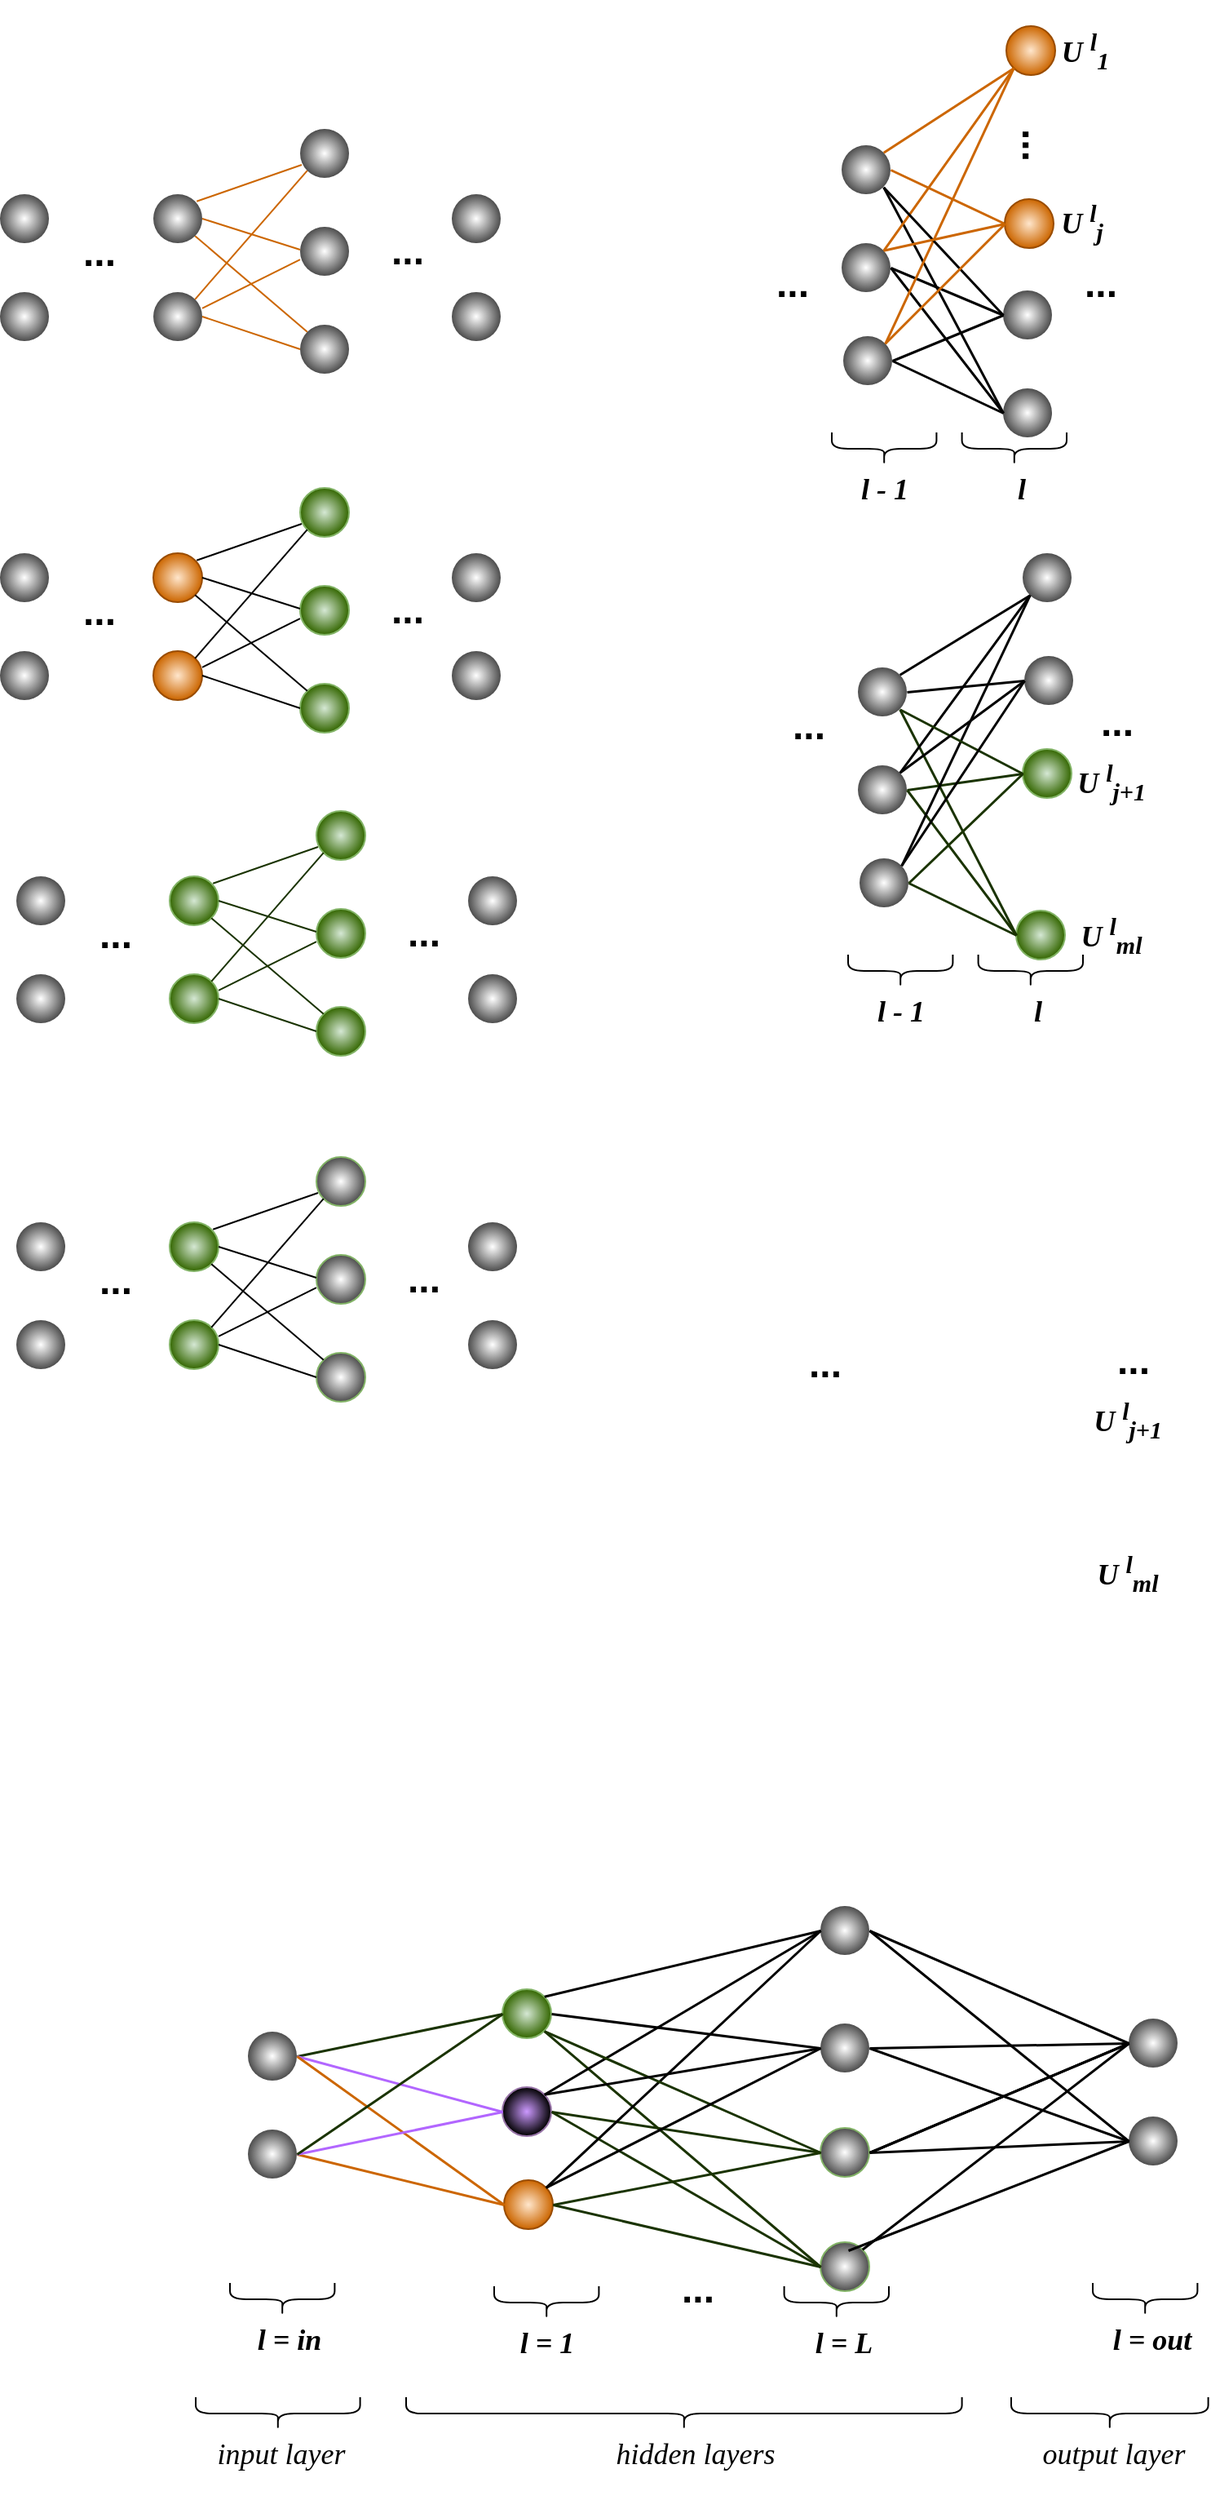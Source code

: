 <mxfile version="24.7.1" type="github">
  <diagram name="Page-1" id="FUWo2Y51OWxyG4Jk93Gd">
    <mxGraphModel dx="1098" dy="656" grid="0" gridSize="10" guides="1" tooltips="1" connect="1" arrows="1" fold="1" page="1" pageScale="1" pageWidth="850" pageHeight="1100" math="0" shadow="0">
      <root>
        <mxCell id="0" />
        <mxCell id="1" parent="0" />
        <mxCell id="ar6Wckdf8JKicGxUos1O-1" value="" style="ellipse;whiteSpace=wrap;html=1;aspect=fixed;gradientColor=#4D4D4D;fillColor=default;gradientDirection=radial;shadow=0;strokeColor=none;" vertex="1" parent="1">
          <mxGeometry x="20" y="410" width="30" height="30" as="geometry" />
        </mxCell>
        <mxCell id="ar6Wckdf8JKicGxUos1O-2" value="" style="ellipse;whiteSpace=wrap;html=1;aspect=fixed;gradientColor=#4D4D4D;fillColor=default;gradientDirection=radial;shadow=0;strokeColor=none;" vertex="1" parent="1">
          <mxGeometry x="297" y="470" width="30" height="30" as="geometry" />
        </mxCell>
        <mxCell id="ar6Wckdf8JKicGxUos1O-3" value="" style="ellipse;whiteSpace=wrap;html=1;aspect=fixed;gradientColor=#4D4D4D;fillColor=default;gradientDirection=radial;shadow=0;strokeColor=none;" vertex="1" parent="1">
          <mxGeometry x="297" y="410" width="30" height="30" as="geometry" />
        </mxCell>
        <mxCell id="ar6Wckdf8JKicGxUos1O-4" value="" style="ellipse;whiteSpace=wrap;html=1;aspect=fixed;fillColor=#d5e8d4;gradientDirection=radial;shadow=0;strokeColor=#82b366;gradientColor=#336600;align=center;verticalAlign=middle;fontFamily=Helvetica;fontSize=12;fontColor=default;" vertex="1" parent="1">
          <mxGeometry x="204" y="490" width="30" height="30" as="geometry" />
        </mxCell>
        <mxCell id="ar6Wckdf8JKicGxUos1O-5" value="" style="ellipse;whiteSpace=wrap;html=1;aspect=fixed;fillColor=#d5e8d4;gradientDirection=radial;shadow=0;strokeColor=#82b366;gradientColor=#336600;align=center;verticalAlign=middle;fontFamily=Helvetica;fontSize=12;fontColor=default;" vertex="1" parent="1">
          <mxGeometry x="204" y="430" width="30" height="30" as="geometry" />
        </mxCell>
        <mxCell id="ar6Wckdf8JKicGxUos1O-6" value="" style="ellipse;whiteSpace=wrap;html=1;aspect=fixed;fillColor=#d5e8d4;gradientDirection=radial;shadow=0;strokeColor=#82b366;gradientColor=#336600;align=center;verticalAlign=middle;fontFamily=Helvetica;fontSize=12;fontColor=default;" vertex="1" parent="1">
          <mxGeometry x="204" y="370" width="30" height="30" as="geometry" />
        </mxCell>
        <mxCell id="ar6Wckdf8JKicGxUos1O-7" value="" style="ellipse;whiteSpace=wrap;html=1;aspect=fixed;fillColor=#ffe6cc;gradientDirection=radial;shadow=0;strokeColor=#994C00;gradientColor=#CC6600;align=center;verticalAlign=middle;fontFamily=Helvetica;fontSize=12;fontColor=default;" vertex="1" parent="1">
          <mxGeometry x="114" y="470" width="30" height="30" as="geometry" />
        </mxCell>
        <mxCell id="ar6Wckdf8JKicGxUos1O-8" value="" style="ellipse;whiteSpace=wrap;html=1;aspect=fixed;fillColor=#ffe6cc;gradientDirection=radial;shadow=0;strokeColor=#994C00;gradientColor=#CC6600;align=center;verticalAlign=middle;fontFamily=Helvetica;fontSize=12;fontColor=default;" vertex="1" parent="1">
          <mxGeometry x="114" y="410" width="30" height="30" as="geometry" />
        </mxCell>
        <mxCell id="ar6Wckdf8JKicGxUos1O-9" value="" style="ellipse;whiteSpace=wrap;html=1;aspect=fixed;gradientColor=#4D4D4D;fillColor=default;gradientDirection=radial;shadow=0;strokeColor=none;" vertex="1" parent="1">
          <mxGeometry x="20" y="470" width="30" height="30" as="geometry" />
        </mxCell>
        <mxCell id="ar6Wckdf8JKicGxUos1O-10" value="" style="endArrow=none;html=1;rounded=0;exitX=1;exitY=0;exitDx=0;exitDy=0;" edge="1" parent="1">
          <mxGeometry width="50" height="50" relative="1" as="geometry">
            <mxPoint x="140.607" y="414.393" as="sourcePoint" />
            <mxPoint x="205" y="392" as="targetPoint" />
          </mxGeometry>
        </mxCell>
        <mxCell id="ar6Wckdf8JKicGxUos1O-11" value="" style="endArrow=none;html=1;rounded=0;entryX=0;entryY=0.667;entryDx=0;entryDy=0;exitX=1;exitY=0.333;exitDx=0;exitDy=0;exitPerimeter=0;entryPerimeter=0;" edge="1" parent="1" source="ar6Wckdf8JKicGxUos1O-7" target="ar6Wckdf8JKicGxUos1O-5">
          <mxGeometry width="50" height="50" relative="1" as="geometry">
            <mxPoint x="134" y="480" as="sourcePoint" />
            <mxPoint x="204" y="440" as="targetPoint" />
          </mxGeometry>
        </mxCell>
        <mxCell id="ar6Wckdf8JKicGxUos1O-12" value="" style="endArrow=none;html=1;rounded=0;entryX=0;entryY=0.5;entryDx=0;entryDy=0;exitX=1;exitY=0.5;exitDx=0;exitDy=0;" edge="1" parent="1" source="ar6Wckdf8JKicGxUos1O-7" target="ar6Wckdf8JKicGxUos1O-4">
          <mxGeometry width="50" height="50" relative="1" as="geometry">
            <mxPoint x="150" y="484" as="sourcePoint" />
            <mxPoint x="218" y="466" as="targetPoint" />
          </mxGeometry>
        </mxCell>
        <mxCell id="ar6Wckdf8JKicGxUos1O-13" value="" style="endArrow=none;html=1;rounded=0;entryX=0;entryY=0.5;entryDx=0;entryDy=0;exitX=1;exitY=0.5;exitDx=0;exitDy=0;" edge="1" parent="1" source="ar6Wckdf8JKicGxUos1O-8">
          <mxGeometry width="50" height="50" relative="1" as="geometry">
            <mxPoint x="134" y="430" as="sourcePoint" />
            <mxPoint x="204" y="444" as="targetPoint" />
          </mxGeometry>
        </mxCell>
        <mxCell id="ar6Wckdf8JKicGxUos1O-14" value="" style="endArrow=none;html=1;rounded=0;entryX=0;entryY=0;entryDx=0;entryDy=0;exitX=1;exitY=1;exitDx=0;exitDy=0;" edge="1" parent="1" source="ar6Wckdf8JKicGxUos1O-8" target="ar6Wckdf8JKicGxUos1O-4">
          <mxGeometry width="50" height="50" relative="1" as="geometry">
            <mxPoint x="144" y="440" as="sourcePoint" />
            <mxPoint x="194" y="454" as="targetPoint" />
          </mxGeometry>
        </mxCell>
        <mxCell id="ar6Wckdf8JKicGxUos1O-15" value="" style="endArrow=none;html=1;rounded=0;entryX=0;entryY=1;entryDx=0;entryDy=0;exitX=1;exitY=0;exitDx=0;exitDy=0;" edge="1" parent="1" source="ar6Wckdf8JKicGxUos1O-7" target="ar6Wckdf8JKicGxUos1O-6">
          <mxGeometry width="50" height="50" relative="1" as="geometry">
            <mxPoint x="134" y="480" as="sourcePoint" />
            <mxPoint x="198" y="441" as="targetPoint" />
          </mxGeometry>
        </mxCell>
        <mxCell id="ar6Wckdf8JKicGxUos1O-16" value="&lt;font style=&quot;font-size: 24px;&quot;&gt;&lt;b&gt;...&lt;/b&gt;&lt;/font&gt;" style="text;html=1;align=center;verticalAlign=middle;whiteSpace=wrap;rounded=0;" vertex="1" parent="1">
          <mxGeometry x="61" y="431" width="40" height="30" as="geometry" />
        </mxCell>
        <mxCell id="ar6Wckdf8JKicGxUos1O-17" value="&lt;font style=&quot;font-size: 24px;&quot;&gt;&lt;b&gt;...&lt;/b&gt;&lt;/font&gt;" style="text;html=1;align=center;verticalAlign=middle;whiteSpace=wrap;rounded=0;" vertex="1" parent="1">
          <mxGeometry x="250" y="430" width="40" height="30" as="geometry" />
        </mxCell>
        <mxCell id="ar6Wckdf8JKicGxUos1O-18" value="" style="ellipse;whiteSpace=wrap;html=1;aspect=fixed;gradientColor=#4D4D4D;fillColor=default;gradientDirection=radial;shadow=0;strokeColor=none;" vertex="1" parent="1">
          <mxGeometry x="30" y="608" width="30" height="30" as="geometry" />
        </mxCell>
        <mxCell id="ar6Wckdf8JKicGxUos1O-19" value="" style="ellipse;whiteSpace=wrap;html=1;aspect=fixed;gradientColor=#4D4D4D;fillColor=default;gradientDirection=radial;shadow=0;strokeColor=none;" vertex="1" parent="1">
          <mxGeometry x="307" y="668" width="30" height="30" as="geometry" />
        </mxCell>
        <mxCell id="ar6Wckdf8JKicGxUos1O-20" value="" style="ellipse;whiteSpace=wrap;html=1;aspect=fixed;gradientColor=#4D4D4D;fillColor=default;gradientDirection=radial;shadow=0;strokeColor=none;" vertex="1" parent="1">
          <mxGeometry x="307" y="608" width="30" height="30" as="geometry" />
        </mxCell>
        <mxCell id="ar6Wckdf8JKicGxUos1O-21" value="" style="ellipse;whiteSpace=wrap;html=1;aspect=fixed;gradientColor=#336600;fillColor=#d5e8d4;gradientDirection=radial;shadow=0;strokeColor=#82b366;align=center;verticalAlign=middle;fontFamily=Helvetica;fontSize=12;fontColor=default;" vertex="1" parent="1">
          <mxGeometry x="214" y="688" width="30" height="30" as="geometry" />
        </mxCell>
        <mxCell id="ar6Wckdf8JKicGxUos1O-22" value="" style="ellipse;whiteSpace=wrap;html=1;aspect=fixed;gradientColor=#336600;fillColor=#d5e8d4;gradientDirection=radial;shadow=0;strokeColor=#82b366;align=center;verticalAlign=middle;fontFamily=Helvetica;fontSize=12;fontColor=default;" vertex="1" parent="1">
          <mxGeometry x="214" y="628" width="30" height="30" as="geometry" />
        </mxCell>
        <mxCell id="ar6Wckdf8JKicGxUos1O-23" value="" style="ellipse;whiteSpace=wrap;html=1;aspect=fixed;gradientColor=#336600;fillColor=#d5e8d4;gradientDirection=radial;shadow=0;strokeColor=#82b366;align=center;verticalAlign=middle;fontFamily=Helvetica;fontSize=12;fontColor=default;" vertex="1" parent="1">
          <mxGeometry x="214" y="568" width="30" height="30" as="geometry" />
        </mxCell>
        <mxCell id="ar6Wckdf8JKicGxUos1O-24" value="" style="ellipse;whiteSpace=wrap;html=1;aspect=fixed;gradientColor=#336600;fillColor=#d5e8d4;gradientDirection=radial;shadow=0;strokeColor=#82b366;align=center;verticalAlign=middle;fontFamily=Helvetica;fontSize=12;fontColor=default;" vertex="1" parent="1">
          <mxGeometry x="124" y="668" width="30" height="30" as="geometry" />
        </mxCell>
        <mxCell id="ar6Wckdf8JKicGxUos1O-25" value="" style="ellipse;whiteSpace=wrap;html=1;aspect=fixed;gradientColor=#336600;fillColor=#d5e8d4;gradientDirection=radial;shadow=0;strokeColor=#82b366;align=center;verticalAlign=middle;fontFamily=Helvetica;fontSize=12;fontColor=default;" vertex="1" parent="1">
          <mxGeometry x="124" y="608" width="30" height="30" as="geometry" />
        </mxCell>
        <mxCell id="ar6Wckdf8JKicGxUos1O-26" value="" style="ellipse;whiteSpace=wrap;html=1;aspect=fixed;gradientColor=#4D4D4D;fillColor=default;gradientDirection=radial;shadow=0;strokeColor=none;" vertex="1" parent="1">
          <mxGeometry x="30" y="668" width="30" height="30" as="geometry" />
        </mxCell>
        <mxCell id="ar6Wckdf8JKicGxUos1O-27" value="" style="endArrow=none;html=1;rounded=0;exitX=1;exitY=0;exitDx=0;exitDy=0;strokeColor=#1A3300;" edge="1" parent="1">
          <mxGeometry width="50" height="50" relative="1" as="geometry">
            <mxPoint x="150.607" y="612.393" as="sourcePoint" />
            <mxPoint x="215" y="590" as="targetPoint" />
          </mxGeometry>
        </mxCell>
        <mxCell id="ar6Wckdf8JKicGxUos1O-28" value="" style="endArrow=none;html=1;rounded=0;entryX=0;entryY=0.667;entryDx=0;entryDy=0;exitX=1;exitY=0.333;exitDx=0;exitDy=0;exitPerimeter=0;entryPerimeter=0;strokeColor=#1A3300;" edge="1" parent="1" source="ar6Wckdf8JKicGxUos1O-24" target="ar6Wckdf8JKicGxUos1O-22">
          <mxGeometry width="50" height="50" relative="1" as="geometry">
            <mxPoint x="144" y="678" as="sourcePoint" />
            <mxPoint x="214" y="638" as="targetPoint" />
          </mxGeometry>
        </mxCell>
        <mxCell id="ar6Wckdf8JKicGxUos1O-29" value="" style="endArrow=none;html=1;rounded=0;entryX=0;entryY=0.5;entryDx=0;entryDy=0;exitX=1;exitY=0.5;exitDx=0;exitDy=0;strokeColor=#1A3300;" edge="1" parent="1" source="ar6Wckdf8JKicGxUos1O-24" target="ar6Wckdf8JKicGxUos1O-21">
          <mxGeometry width="50" height="50" relative="1" as="geometry">
            <mxPoint x="160" y="682" as="sourcePoint" />
            <mxPoint x="228" y="664" as="targetPoint" />
          </mxGeometry>
        </mxCell>
        <mxCell id="ar6Wckdf8JKicGxUos1O-30" value="" style="endArrow=none;html=1;rounded=0;entryX=0;entryY=0.5;entryDx=0;entryDy=0;exitX=1;exitY=0.5;exitDx=0;exitDy=0;strokeColor=#1A3300;" edge="1" parent="1" source="ar6Wckdf8JKicGxUos1O-25">
          <mxGeometry width="50" height="50" relative="1" as="geometry">
            <mxPoint x="144" y="628" as="sourcePoint" />
            <mxPoint x="214" y="642" as="targetPoint" />
          </mxGeometry>
        </mxCell>
        <mxCell id="ar6Wckdf8JKicGxUos1O-31" value="" style="endArrow=none;html=1;rounded=0;entryX=0;entryY=0;entryDx=0;entryDy=0;exitX=1;exitY=1;exitDx=0;exitDy=0;strokeColor=#1A3300;" edge="1" parent="1" source="ar6Wckdf8JKicGxUos1O-25" target="ar6Wckdf8JKicGxUos1O-21">
          <mxGeometry width="50" height="50" relative="1" as="geometry">
            <mxPoint x="154" y="638" as="sourcePoint" />
            <mxPoint x="204" y="652" as="targetPoint" />
          </mxGeometry>
        </mxCell>
        <mxCell id="ar6Wckdf8JKicGxUos1O-32" value="" style="endArrow=none;html=1;rounded=0;entryX=0;entryY=1;entryDx=0;entryDy=0;exitX=1;exitY=0;exitDx=0;exitDy=0;strokeColor=#1A3300;" edge="1" parent="1" source="ar6Wckdf8JKicGxUos1O-24" target="ar6Wckdf8JKicGxUos1O-23">
          <mxGeometry width="50" height="50" relative="1" as="geometry">
            <mxPoint x="144" y="678" as="sourcePoint" />
            <mxPoint x="208" y="639" as="targetPoint" />
          </mxGeometry>
        </mxCell>
        <mxCell id="ar6Wckdf8JKicGxUos1O-33" value="&lt;font style=&quot;font-size: 24px;&quot;&gt;&lt;b&gt;...&lt;/b&gt;&lt;/font&gt;" style="text;html=1;align=center;verticalAlign=middle;whiteSpace=wrap;rounded=0;" vertex="1" parent="1">
          <mxGeometry x="71" y="629" width="40" height="30" as="geometry" />
        </mxCell>
        <mxCell id="ar6Wckdf8JKicGxUos1O-34" value="&lt;font style=&quot;font-size: 24px;&quot;&gt;&lt;b&gt;...&lt;/b&gt;&lt;/font&gt;" style="text;html=1;align=center;verticalAlign=middle;whiteSpace=wrap;rounded=0;" vertex="1" parent="1">
          <mxGeometry x="260" y="628" width="40" height="30" as="geometry" />
        </mxCell>
        <mxCell id="ar6Wckdf8JKicGxUos1O-35" value="" style="ellipse;whiteSpace=wrap;html=1;aspect=fixed;gradientColor=#4D4D4D;fillColor=default;gradientDirection=radial;shadow=0;strokeColor=none;" vertex="1" parent="1">
          <mxGeometry x="30" y="820" width="30" height="30" as="geometry" />
        </mxCell>
        <mxCell id="ar6Wckdf8JKicGxUos1O-36" value="" style="ellipse;whiteSpace=wrap;html=1;aspect=fixed;gradientColor=#4D4D4D;fillColor=default;gradientDirection=radial;shadow=0;strokeColor=none;" vertex="1" parent="1">
          <mxGeometry x="307" y="880" width="30" height="30" as="geometry" />
        </mxCell>
        <mxCell id="ar6Wckdf8JKicGxUos1O-37" value="" style="ellipse;whiteSpace=wrap;html=1;aspect=fixed;gradientColor=#4D4D4D;fillColor=default;gradientDirection=radial;shadow=0;strokeColor=none;" vertex="1" parent="1">
          <mxGeometry x="307" y="820" width="30" height="30" as="geometry" />
        </mxCell>
        <mxCell id="ar6Wckdf8JKicGxUos1O-38" value="" style="ellipse;whiteSpace=wrap;html=1;aspect=fixed;gradientColor=#4D4D4D;fillColor=default;gradientDirection=radial;shadow=0;strokeColor=#82b366;align=center;verticalAlign=middle;fontFamily=Helvetica;fontSize=12;fontColor=default;" vertex="1" parent="1">
          <mxGeometry x="214" y="900" width="30" height="30" as="geometry" />
        </mxCell>
        <mxCell id="ar6Wckdf8JKicGxUos1O-39" value="" style="ellipse;whiteSpace=wrap;html=1;aspect=fixed;gradientColor=#4D4D4D;fillColor=default;gradientDirection=radial;shadow=0;strokeColor=#82b366;align=center;verticalAlign=middle;fontFamily=Helvetica;fontSize=12;fontColor=default;" vertex="1" parent="1">
          <mxGeometry x="214" y="840" width="30" height="30" as="geometry" />
        </mxCell>
        <mxCell id="ar6Wckdf8JKicGxUos1O-40" value="" style="ellipse;whiteSpace=wrap;html=1;aspect=fixed;gradientColor=#4D4D4D;fillColor=default;gradientDirection=radial;shadow=0;strokeColor=#82b366;align=center;verticalAlign=middle;fontFamily=Helvetica;fontSize=12;fontColor=default;" vertex="1" parent="1">
          <mxGeometry x="214" y="780" width="30" height="30" as="geometry" />
        </mxCell>
        <mxCell id="ar6Wckdf8JKicGxUos1O-41" value="" style="ellipse;whiteSpace=wrap;html=1;aspect=fixed;gradientColor=#336600;fillColor=#d5e8d4;gradientDirection=radial;shadow=0;strokeColor=#82b366;align=center;verticalAlign=middle;fontFamily=Helvetica;fontSize=12;fontColor=default;" vertex="1" parent="1">
          <mxGeometry x="124" y="880" width="30" height="30" as="geometry" />
        </mxCell>
        <mxCell id="ar6Wckdf8JKicGxUos1O-42" value="" style="ellipse;whiteSpace=wrap;html=1;aspect=fixed;gradientColor=#336600;fillColor=#d5e8d4;gradientDirection=radial;shadow=0;strokeColor=#82b366;align=center;verticalAlign=middle;fontFamily=Helvetica;fontSize=12;fontColor=default;" vertex="1" parent="1">
          <mxGeometry x="124" y="820" width="30" height="30" as="geometry" />
        </mxCell>
        <mxCell id="ar6Wckdf8JKicGxUos1O-43" value="" style="ellipse;whiteSpace=wrap;html=1;aspect=fixed;gradientColor=#4D4D4D;fillColor=default;gradientDirection=radial;shadow=0;strokeColor=none;" vertex="1" parent="1">
          <mxGeometry x="30" y="880" width="30" height="30" as="geometry" />
        </mxCell>
        <mxCell id="ar6Wckdf8JKicGxUos1O-44" value="" style="endArrow=none;html=1;rounded=0;exitX=1;exitY=0;exitDx=0;exitDy=0;" edge="1" parent="1">
          <mxGeometry width="50" height="50" relative="1" as="geometry">
            <mxPoint x="150.607" y="824.393" as="sourcePoint" />
            <mxPoint x="215" y="802" as="targetPoint" />
          </mxGeometry>
        </mxCell>
        <mxCell id="ar6Wckdf8JKicGxUos1O-45" value="" style="endArrow=none;html=1;rounded=0;entryX=0;entryY=0.667;entryDx=0;entryDy=0;exitX=1;exitY=0.333;exitDx=0;exitDy=0;exitPerimeter=0;entryPerimeter=0;" edge="1" parent="1" source="ar6Wckdf8JKicGxUos1O-41" target="ar6Wckdf8JKicGxUos1O-39">
          <mxGeometry width="50" height="50" relative="1" as="geometry">
            <mxPoint x="144" y="890" as="sourcePoint" />
            <mxPoint x="214" y="850" as="targetPoint" />
          </mxGeometry>
        </mxCell>
        <mxCell id="ar6Wckdf8JKicGxUos1O-46" value="" style="endArrow=none;html=1;rounded=0;entryX=0;entryY=0.5;entryDx=0;entryDy=0;exitX=1;exitY=0.5;exitDx=0;exitDy=0;" edge="1" parent="1" source="ar6Wckdf8JKicGxUos1O-41" target="ar6Wckdf8JKicGxUos1O-38">
          <mxGeometry width="50" height="50" relative="1" as="geometry">
            <mxPoint x="160" y="894" as="sourcePoint" />
            <mxPoint x="228" y="876" as="targetPoint" />
          </mxGeometry>
        </mxCell>
        <mxCell id="ar6Wckdf8JKicGxUos1O-47" value="" style="endArrow=none;html=1;rounded=0;entryX=0;entryY=0.5;entryDx=0;entryDy=0;exitX=1;exitY=0.5;exitDx=0;exitDy=0;" edge="1" parent="1" source="ar6Wckdf8JKicGxUos1O-42">
          <mxGeometry width="50" height="50" relative="1" as="geometry">
            <mxPoint x="144" y="840" as="sourcePoint" />
            <mxPoint x="214" y="854" as="targetPoint" />
          </mxGeometry>
        </mxCell>
        <mxCell id="ar6Wckdf8JKicGxUos1O-48" value="" style="endArrow=none;html=1;rounded=0;entryX=0;entryY=0;entryDx=0;entryDy=0;exitX=1;exitY=1;exitDx=0;exitDy=0;" edge="1" parent="1" source="ar6Wckdf8JKicGxUos1O-42" target="ar6Wckdf8JKicGxUos1O-38">
          <mxGeometry width="50" height="50" relative="1" as="geometry">
            <mxPoint x="154" y="850" as="sourcePoint" />
            <mxPoint x="204" y="864" as="targetPoint" />
          </mxGeometry>
        </mxCell>
        <mxCell id="ar6Wckdf8JKicGxUos1O-49" value="" style="endArrow=none;html=1;rounded=0;entryX=0;entryY=1;entryDx=0;entryDy=0;exitX=1;exitY=0;exitDx=0;exitDy=0;" edge="1" parent="1" source="ar6Wckdf8JKicGxUos1O-41" target="ar6Wckdf8JKicGxUos1O-40">
          <mxGeometry width="50" height="50" relative="1" as="geometry">
            <mxPoint x="144" y="890" as="sourcePoint" />
            <mxPoint x="208" y="851" as="targetPoint" />
          </mxGeometry>
        </mxCell>
        <mxCell id="ar6Wckdf8JKicGxUos1O-50" value="&lt;font style=&quot;font-size: 24px;&quot;&gt;&lt;b&gt;...&lt;/b&gt;&lt;/font&gt;" style="text;html=1;align=center;verticalAlign=middle;whiteSpace=wrap;rounded=0;" vertex="1" parent="1">
          <mxGeometry x="71" y="841" width="40" height="30" as="geometry" />
        </mxCell>
        <mxCell id="ar6Wckdf8JKicGxUos1O-51" value="&lt;font style=&quot;font-size: 24px;&quot;&gt;&lt;b&gt;...&lt;/b&gt;&lt;/font&gt;" style="text;html=1;align=center;verticalAlign=middle;whiteSpace=wrap;rounded=0;" vertex="1" parent="1">
          <mxGeometry x="260" y="840" width="40" height="30" as="geometry" />
        </mxCell>
        <mxCell id="ar6Wckdf8JKicGxUos1O-52" value="" style="ellipse;whiteSpace=wrap;html=1;aspect=fixed;gradientColor=#4D4D4D;fillColor=default;gradientDirection=radial;shadow=0;strokeColor=none;" vertex="1" parent="1">
          <mxGeometry x="20" y="190" width="30" height="30" as="geometry" />
        </mxCell>
        <mxCell id="ar6Wckdf8JKicGxUos1O-53" value="" style="ellipse;whiteSpace=wrap;html=1;aspect=fixed;gradientColor=#4D4D4D;fillColor=default;gradientDirection=radial;shadow=0;strokeColor=none;" vertex="1" parent="1">
          <mxGeometry x="297" y="250" width="30" height="30" as="geometry" />
        </mxCell>
        <mxCell id="ar6Wckdf8JKicGxUos1O-54" value="" style="ellipse;whiteSpace=wrap;html=1;aspect=fixed;gradientColor=#4D4D4D;fillColor=default;gradientDirection=radial;shadow=0;strokeColor=none;" vertex="1" parent="1">
          <mxGeometry x="297" y="190" width="30" height="30" as="geometry" />
        </mxCell>
        <mxCell id="ar6Wckdf8JKicGxUos1O-55" value="" style="ellipse;whiteSpace=wrap;html=1;aspect=fixed;gradientColor=#4D4D4D;fillColor=default;gradientDirection=radial;shadow=0;strokeColor=none;" vertex="1" parent="1">
          <mxGeometry x="204" y="270" width="30" height="30" as="geometry" />
        </mxCell>
        <mxCell id="ar6Wckdf8JKicGxUos1O-56" value="" style="ellipse;whiteSpace=wrap;html=1;aspect=fixed;gradientColor=#4D4D4D;fillColor=default;gradientDirection=radial;shadow=0;strokeColor=none;" vertex="1" parent="1">
          <mxGeometry x="204" y="210" width="30" height="30" as="geometry" />
        </mxCell>
        <mxCell id="ar6Wckdf8JKicGxUos1O-57" value="" style="ellipse;whiteSpace=wrap;html=1;aspect=fixed;gradientColor=#4D4D4D;fillColor=default;gradientDirection=radial;shadow=0;strokeColor=none;" vertex="1" parent="1">
          <mxGeometry x="204" y="150" width="30" height="30" as="geometry" />
        </mxCell>
        <mxCell id="ar6Wckdf8JKicGxUos1O-58" value="" style="ellipse;whiteSpace=wrap;html=1;aspect=fixed;gradientColor=#4D4D4D;fillColor=default;gradientDirection=radial;shadow=0;strokeColor=none;" vertex="1" parent="1">
          <mxGeometry x="114" y="250" width="30" height="30" as="geometry" />
        </mxCell>
        <mxCell id="ar6Wckdf8JKicGxUos1O-59" value="" style="ellipse;whiteSpace=wrap;html=1;aspect=fixed;gradientColor=#4D4D4D;fillColor=default;gradientDirection=radial;shadow=0;strokeColor=none;" vertex="1" parent="1">
          <mxGeometry x="114" y="190" width="30" height="30" as="geometry" />
        </mxCell>
        <mxCell id="ar6Wckdf8JKicGxUos1O-60" value="" style="ellipse;whiteSpace=wrap;html=1;aspect=fixed;gradientColor=#4D4D4D;fillColor=default;gradientDirection=radial;shadow=0;strokeColor=none;" vertex="1" parent="1">
          <mxGeometry x="20" y="250" width="30" height="30" as="geometry" />
        </mxCell>
        <mxCell id="ar6Wckdf8JKicGxUos1O-61" value="" style="endArrow=none;html=1;rounded=0;exitX=1;exitY=0;exitDx=0;exitDy=0;strokeColor=#CC6600;" edge="1" parent="1">
          <mxGeometry width="50" height="50" relative="1" as="geometry">
            <mxPoint x="140.607" y="194.393" as="sourcePoint" />
            <mxPoint x="205" y="172" as="targetPoint" />
          </mxGeometry>
        </mxCell>
        <mxCell id="ar6Wckdf8JKicGxUos1O-62" value="" style="endArrow=none;html=1;rounded=0;entryX=0;entryY=0.667;entryDx=0;entryDy=0;exitX=1;exitY=0.333;exitDx=0;exitDy=0;exitPerimeter=0;entryPerimeter=0;strokeColor=#CC6600;" edge="1" parent="1" source="ar6Wckdf8JKicGxUos1O-58" target="ar6Wckdf8JKicGxUos1O-56">
          <mxGeometry width="50" height="50" relative="1" as="geometry">
            <mxPoint x="134" y="260" as="sourcePoint" />
            <mxPoint x="204" y="220" as="targetPoint" />
          </mxGeometry>
        </mxCell>
        <mxCell id="ar6Wckdf8JKicGxUos1O-63" value="" style="endArrow=none;html=1;rounded=0;entryX=0;entryY=0.5;entryDx=0;entryDy=0;exitX=1;exitY=0.5;exitDx=0;exitDy=0;strokeColor=#CC6600;" edge="1" parent="1" source="ar6Wckdf8JKicGxUos1O-58" target="ar6Wckdf8JKicGxUos1O-55">
          <mxGeometry width="50" height="50" relative="1" as="geometry">
            <mxPoint x="150" y="264" as="sourcePoint" />
            <mxPoint x="218" y="246" as="targetPoint" />
          </mxGeometry>
        </mxCell>
        <mxCell id="ar6Wckdf8JKicGxUos1O-64" value="" style="endArrow=none;html=1;rounded=0;entryX=0;entryY=0.5;entryDx=0;entryDy=0;exitX=1;exitY=0.5;exitDx=0;exitDy=0;strokeColor=#CC6600;" edge="1" parent="1" source="ar6Wckdf8JKicGxUos1O-59">
          <mxGeometry width="50" height="50" relative="1" as="geometry">
            <mxPoint x="134" y="210" as="sourcePoint" />
            <mxPoint x="204" y="224" as="targetPoint" />
          </mxGeometry>
        </mxCell>
        <mxCell id="ar6Wckdf8JKicGxUos1O-65" value="" style="endArrow=none;html=1;rounded=0;entryX=0;entryY=0;entryDx=0;entryDy=0;exitX=1;exitY=1;exitDx=0;exitDy=0;strokeColor=#CC6600;" edge="1" parent="1" source="ar6Wckdf8JKicGxUos1O-59" target="ar6Wckdf8JKicGxUos1O-55">
          <mxGeometry width="50" height="50" relative="1" as="geometry">
            <mxPoint x="144" y="220" as="sourcePoint" />
            <mxPoint x="194" y="234" as="targetPoint" />
          </mxGeometry>
        </mxCell>
        <mxCell id="ar6Wckdf8JKicGxUos1O-66" value="" style="endArrow=none;html=1;rounded=0;entryX=0;entryY=1;entryDx=0;entryDy=0;exitX=1;exitY=0;exitDx=0;exitDy=0;strokeColor=#CC6600;" edge="1" parent="1" source="ar6Wckdf8JKicGxUos1O-58" target="ar6Wckdf8JKicGxUos1O-57">
          <mxGeometry width="50" height="50" relative="1" as="geometry">
            <mxPoint x="134" y="260" as="sourcePoint" />
            <mxPoint x="198" y="221" as="targetPoint" />
          </mxGeometry>
        </mxCell>
        <mxCell id="ar6Wckdf8JKicGxUos1O-67" value="&lt;font style=&quot;font-size: 24px;&quot;&gt;&lt;b&gt;...&lt;/b&gt;&lt;/font&gt;" style="text;html=1;align=center;verticalAlign=middle;whiteSpace=wrap;rounded=0;" vertex="1" parent="1">
          <mxGeometry x="61" y="211" width="40" height="30" as="geometry" />
        </mxCell>
        <mxCell id="ar6Wckdf8JKicGxUos1O-68" value="&lt;font style=&quot;font-size: 24px;&quot;&gt;&lt;b&gt;...&lt;/b&gt;&lt;/font&gt;" style="text;html=1;align=center;verticalAlign=middle;whiteSpace=wrap;rounded=0;" vertex="1" parent="1">
          <mxGeometry x="250" y="210" width="40" height="30" as="geometry" />
        </mxCell>
        <mxCell id="ar6Wckdf8JKicGxUos1O-71" value="" style="ellipse;whiteSpace=wrap;html=1;aspect=fixed;gradientColor=#4D4D4D;fillColor=default;gradientDirection=radial;shadow=0;strokeColor=none;" vertex="1" parent="1">
          <mxGeometry x="635" y="309" width="30" height="30" as="geometry" />
        </mxCell>
        <mxCell id="ar6Wckdf8JKicGxUos1O-72" value="" style="ellipse;whiteSpace=wrap;html=1;aspect=fixed;gradientColor=#4D4D4D;fillColor=default;gradientDirection=radial;shadow=0;strokeColor=none;" vertex="1" parent="1">
          <mxGeometry x="635" y="249" width="30" height="30" as="geometry" />
        </mxCell>
        <mxCell id="ar6Wckdf8JKicGxUos1O-73" value="" style="ellipse;whiteSpace=wrap;html=1;aspect=fixed;gradientColor=#CC6600;fillColor=#ffe6cc;gradientDirection=radial;shadow=0;strokeColor=#994C00;align=center;verticalAlign=middle;fontFamily=Helvetica;fontSize=12;fontColor=default;" vertex="1" parent="1">
          <mxGeometry x="637" y="87" width="30" height="30" as="geometry" />
        </mxCell>
        <mxCell id="ar6Wckdf8JKicGxUos1O-74" value="" style="ellipse;whiteSpace=wrap;html=1;aspect=fixed;gradientColor=#4D4D4D;fillColor=default;gradientDirection=radial;shadow=0;strokeColor=none;" vertex="1" parent="1">
          <mxGeometry x="536" y="220" width="30" height="30" as="geometry" />
        </mxCell>
        <mxCell id="ar6Wckdf8JKicGxUos1O-75" value="" style="ellipse;whiteSpace=wrap;html=1;aspect=fixed;gradientColor=#4D4D4D;fillColor=default;gradientDirection=radial;shadow=0;strokeColor=none;" vertex="1" parent="1">
          <mxGeometry x="536" y="160" width="30" height="30" as="geometry" />
        </mxCell>
        <mxCell id="ar6Wckdf8JKicGxUos1O-76" value="" style="endArrow=none;html=1;rounded=0;exitX=1;exitY=0.5;exitDx=0;exitDy=0;strokeColor=#CC6600;entryX=0;entryY=0.5;entryDx=0;entryDy=0;strokeWidth=1.5;" edge="1" parent="1" source="ar6Wckdf8JKicGxUos1O-75" target="ar6Wckdf8JKicGxUos1O-85">
          <mxGeometry width="50" height="50" relative="1" as="geometry">
            <mxPoint x="576.607" y="164.393" as="sourcePoint" />
            <mxPoint x="641" y="142" as="targetPoint" />
          </mxGeometry>
        </mxCell>
        <mxCell id="ar6Wckdf8JKicGxUos1O-77" value="" style="endArrow=none;html=1;rounded=0;entryX=0;entryY=0.5;entryDx=0;entryDy=0;exitX=1;exitY=0.5;exitDx=0;exitDy=0;strokeColor=#000000;strokeWidth=1.5;" edge="1" parent="1" source="ar6Wckdf8JKicGxUos1O-74" target="ar6Wckdf8JKicGxUos1O-72">
          <mxGeometry width="50" height="50" relative="1" as="geometry">
            <mxPoint x="570" y="230" as="sourcePoint" />
            <mxPoint x="640" y="190" as="targetPoint" />
          </mxGeometry>
        </mxCell>
        <mxCell id="ar6Wckdf8JKicGxUos1O-78" value="" style="endArrow=none;html=1;rounded=0;entryX=0;entryY=0.5;entryDx=0;entryDy=0;exitX=1;exitY=0.5;exitDx=0;exitDy=0;strokeColor=#000000;strokeWidth=1.5;" edge="1" parent="1" source="ar6Wckdf8JKicGxUos1O-74" target="ar6Wckdf8JKicGxUos1O-71">
          <mxGeometry width="50" height="50" relative="1" as="geometry">
            <mxPoint x="586" y="234" as="sourcePoint" />
            <mxPoint x="654" y="216" as="targetPoint" />
          </mxGeometry>
        </mxCell>
        <mxCell id="ar6Wckdf8JKicGxUos1O-80" value="" style="endArrow=none;html=1;rounded=0;entryX=0;entryY=0.5;entryDx=0;entryDy=0;exitX=1;exitY=1;exitDx=0;exitDy=0;strokeColor=#000000;strokeWidth=1.5;" edge="1" parent="1" source="ar6Wckdf8JKicGxUos1O-75" target="ar6Wckdf8JKicGxUos1O-71">
          <mxGeometry width="50" height="50" relative="1" as="geometry">
            <mxPoint x="580" y="190" as="sourcePoint" />
            <mxPoint x="630" y="204" as="targetPoint" />
          </mxGeometry>
        </mxCell>
        <mxCell id="ar6Wckdf8JKicGxUos1O-81" value="" style="endArrow=none;html=1;rounded=0;entryX=0;entryY=1;entryDx=0;entryDy=0;exitX=1;exitY=0;exitDx=0;exitDy=0;strokeColor=#CC6600;strokeWidth=1.5;" edge="1" parent="1" source="ar6Wckdf8JKicGxUos1O-74" target="ar6Wckdf8JKicGxUos1O-73">
          <mxGeometry width="50" height="50" relative="1" as="geometry">
            <mxPoint x="570" y="230" as="sourcePoint" />
            <mxPoint x="634" y="191" as="targetPoint" />
          </mxGeometry>
        </mxCell>
        <mxCell id="ar6Wckdf8JKicGxUos1O-82" value="&lt;font style=&quot;font-size: 24px;&quot;&gt;&lt;b&gt;...&lt;/b&gt;&lt;/font&gt;" style="text;html=1;align=center;verticalAlign=middle;whiteSpace=wrap;rounded=0;" vertex="1" parent="1">
          <mxGeometry x="675" y="230" width="40" height="30" as="geometry" />
        </mxCell>
        <mxCell id="ar6Wckdf8JKicGxUos1O-83" value="&lt;font style=&quot;font-size: 24px;&quot;&gt;&lt;b&gt;...&lt;/b&gt;&lt;/font&gt;" style="text;html=1;align=center;verticalAlign=middle;whiteSpace=wrap;rounded=0;" vertex="1" parent="1">
          <mxGeometry x="486" y="230" width="40" height="30" as="geometry" />
        </mxCell>
        <mxCell id="ar6Wckdf8JKicGxUos1O-84" value="" style="ellipse;whiteSpace=wrap;html=1;aspect=fixed;gradientColor=#4D4D4D;fillColor=default;gradientDirection=radial;shadow=0;strokeColor=none;" vertex="1" parent="1">
          <mxGeometry x="537" y="277" width="30" height="30" as="geometry" />
        </mxCell>
        <mxCell id="ar6Wckdf8JKicGxUos1O-85" value="" style="ellipse;whiteSpace=wrap;html=1;aspect=fixed;gradientColor=#CC6600;fillColor=#ffe6cc;gradientDirection=radial;shadow=0;strokeColor=#994C00;align=center;verticalAlign=middle;fontFamily=Helvetica;fontSize=12;fontColor=default;" vertex="1" parent="1">
          <mxGeometry x="636" y="193" width="30" height="30" as="geometry" />
        </mxCell>
        <mxCell id="ar6Wckdf8JKicGxUos1O-86" value="&lt;font style=&quot;font-size: 24px;&quot;&gt;&lt;b&gt;...&lt;/b&gt;&lt;/font&gt;" style="text;html=1;align=center;verticalAlign=middle;whiteSpace=wrap;rounded=0;rotation=90;" vertex="1" parent="1">
          <mxGeometry x="635" y="145" width="40" height="30" as="geometry" />
        </mxCell>
        <mxCell id="ar6Wckdf8JKicGxUos1O-88" value="" style="endArrow=none;html=1;rounded=0;entryX=0;entryY=1;entryDx=0;entryDy=0;exitX=1;exitY=0;exitDx=0;exitDy=0;strokeColor=#CC6600;strokeWidth=1.5;" edge="1" parent="1" source="ar6Wckdf8JKicGxUos1O-84" target="ar6Wckdf8JKicGxUos1O-73">
          <mxGeometry width="50" height="50" relative="1" as="geometry">
            <mxPoint x="572" y="283" as="sourcePoint" />
            <mxPoint x="640" y="130" as="targetPoint" />
          </mxGeometry>
        </mxCell>
        <mxCell id="ar6Wckdf8JKicGxUos1O-89" value="" style="endArrow=none;html=1;rounded=0;entryX=0;entryY=1;entryDx=0;entryDy=0;strokeColor=#CC6600;exitX=1;exitY=0;exitDx=0;exitDy=0;strokeWidth=1.5;" edge="1" parent="1" source="ar6Wckdf8JKicGxUos1O-75" target="ar6Wckdf8JKicGxUos1O-73">
          <mxGeometry width="50" height="50" relative="1" as="geometry">
            <mxPoint x="580" y="160" as="sourcePoint" />
            <mxPoint x="641" y="-30" as="targetPoint" />
          </mxGeometry>
        </mxCell>
        <mxCell id="ar6Wckdf8JKicGxUos1O-91" value="" style="endArrow=none;html=1;rounded=0;strokeColor=#000000;entryX=0;entryY=0.5;entryDx=0;entryDy=0;strokeWidth=1.5;exitX=1;exitY=1;exitDx=0;exitDy=0;" edge="1" parent="1" source="ar6Wckdf8JKicGxUos1O-75" target="ar6Wckdf8JKicGxUos1O-72">
          <mxGeometry width="50" height="50" relative="1" as="geometry">
            <mxPoint x="570" y="180" as="sourcePoint" />
            <mxPoint x="634" y="223" as="targetPoint" />
          </mxGeometry>
        </mxCell>
        <mxCell id="ar6Wckdf8JKicGxUos1O-92" value="" style="endArrow=none;html=1;rounded=0;exitX=1;exitY=0.5;exitDx=0;exitDy=0;strokeColor=#000000;entryX=0;entryY=0.5;entryDx=0;entryDy=0;strokeWidth=1.5;" edge="1" parent="1" source="ar6Wckdf8JKicGxUos1O-84" target="ar6Wckdf8JKicGxUos1O-71">
          <mxGeometry width="50" height="50" relative="1" as="geometry">
            <mxPoint x="580.997" y="295.393" as="sourcePoint" />
            <mxPoint x="638.39" y="339" as="targetPoint" />
          </mxGeometry>
        </mxCell>
        <mxCell id="ar6Wckdf8JKicGxUos1O-93" value="" style="endArrow=none;html=1;rounded=0;entryX=0;entryY=0.5;entryDx=0;entryDy=0;strokeColor=#CC6600;strokeWidth=1.5;exitX=1;exitY=0;exitDx=0;exitDy=0;" edge="1" parent="1" source="ar6Wckdf8JKicGxUos1O-74" target="ar6Wckdf8JKicGxUos1O-85">
          <mxGeometry width="50" height="50" relative="1" as="geometry">
            <mxPoint x="580" y="233" as="sourcePoint" />
            <mxPoint x="630" y="183" as="targetPoint" />
          </mxGeometry>
        </mxCell>
        <mxCell id="ar6Wckdf8JKicGxUos1O-94" value="" style="endArrow=none;html=1;rounded=0;entryX=0;entryY=0.5;entryDx=0;entryDy=0;exitX=1;exitY=0.5;exitDx=0;exitDy=0;strokeColor=#000000;strokeWidth=1.5;" edge="1" parent="1" source="ar6Wckdf8JKicGxUos1O-84" target="ar6Wckdf8JKicGxUos1O-72">
          <mxGeometry width="50" height="50" relative="1" as="geometry">
            <mxPoint x="579" y="295" as="sourcePoint" />
            <mxPoint x="633" y="270" as="targetPoint" />
          </mxGeometry>
        </mxCell>
        <mxCell id="ar6Wckdf8JKicGxUos1O-95" value="" style="endArrow=none;html=1;rounded=0;entryX=0;entryY=0.5;entryDx=0;entryDy=0;exitX=1;exitY=0;exitDx=0;exitDy=0;strokeColor=#CC6600;strokeWidth=1.5;" edge="1" parent="1" source="ar6Wckdf8JKicGxUos1O-84" target="ar6Wckdf8JKicGxUos1O-85">
          <mxGeometry width="50" height="50" relative="1" as="geometry">
            <mxPoint x="580" y="280" as="sourcePoint" />
            <mxPoint x="624" y="254" as="targetPoint" />
          </mxGeometry>
        </mxCell>
        <mxCell id="ar6Wckdf8JKicGxUos1O-100" value="" style="group" vertex="1" connectable="0" parent="1">
          <mxGeometry x="530" y="336" width="144" height="42" as="geometry" />
        </mxCell>
        <mxCell id="ar6Wckdf8JKicGxUos1O-96" value="" style="shape=curlyBracket;whiteSpace=wrap;html=1;rounded=1;flipH=1;labelPosition=right;verticalLabelPosition=middle;align=left;verticalAlign=middle;direction=north;strokeWidth=1;" vertex="1" parent="ar6Wckdf8JKicGxUos1O-100">
          <mxGeometry x="79.796" width="64.204" height="20" as="geometry" />
        </mxCell>
        <mxCell id="ar6Wckdf8JKicGxUos1O-97" value="" style="shape=curlyBracket;whiteSpace=wrap;html=1;rounded=1;flipH=1;labelPosition=right;verticalLabelPosition=middle;align=left;verticalAlign=middle;direction=north;strokeWidth=1;" vertex="1" parent="ar6Wckdf8JKicGxUos1O-100">
          <mxGeometry width="64.204" height="20" as="geometry" />
        </mxCell>
        <mxCell id="ar6Wckdf8JKicGxUos1O-98" value="&lt;h4&gt;&lt;i style=&quot;&quot;&gt;&lt;font style=&quot;font-size: 18px;&quot; face=&quot;Times New Roman&quot;&gt;l - 1&lt;/font&gt;&lt;/i&gt;&lt;/h4&gt;" style="text;html=1;align=center;verticalAlign=middle;whiteSpace=wrap;rounded=0;" vertex="1" parent="ar6Wckdf8JKicGxUos1O-100">
          <mxGeometry x="4.583" y="20" width="55.032" height="30" as="geometry" />
        </mxCell>
        <mxCell id="ar6Wckdf8JKicGxUos1O-99" value="&lt;h4&gt;&lt;i style=&quot;&quot;&gt;&lt;font face=&quot;Times New Roman&quot; style=&quot;font-size: 18px;&quot;&gt;l&lt;/font&gt;&lt;/i&gt;&lt;/h4&gt;" style="text;html=1;align=center;verticalAlign=middle;whiteSpace=wrap;rounded=0;fontStyle=1" vertex="1" parent="ar6Wckdf8JKicGxUos1O-100">
          <mxGeometry x="88.964" y="20" width="55.032" height="30" as="geometry" />
        </mxCell>
        <mxCell id="ar6Wckdf8JKicGxUos1O-101" value="&lt;h4&gt;&lt;i style=&quot;&quot;&gt;&lt;font style=&quot;font-size: 18px;&quot; face=&quot;Times New Roman&quot;&gt;U&amp;nbsp;&lt;sup&gt;l&lt;/sup&gt;&lt;sub&gt;1&lt;/sub&gt;&lt;/font&gt;&lt;/i&gt;&lt;/h4&gt;" style="text;html=1;align=center;verticalAlign=middle;whiteSpace=wrap;rounded=0;" vertex="1" parent="1">
          <mxGeometry x="668" y="87" width="35" height="30" as="geometry" />
        </mxCell>
        <mxCell id="ar6Wckdf8JKicGxUos1O-102" value="&lt;h4&gt;&lt;i style=&quot;&quot;&gt;&lt;font style=&quot;font-size: 18px;&quot; face=&quot;Times New Roman&quot;&gt;U&amp;nbsp;&lt;sup&gt;l&lt;/sup&gt;&lt;sub&gt;j&lt;/sub&gt;&lt;/font&gt;&lt;/i&gt;&lt;/h4&gt;" style="text;html=1;align=center;verticalAlign=middle;whiteSpace=wrap;rounded=0;" vertex="1" parent="1">
          <mxGeometry x="667" y="192" width="33" height="30" as="geometry" />
        </mxCell>
        <mxCell id="ar6Wckdf8JKicGxUos1O-135" value="" style="ellipse;whiteSpace=wrap;html=1;aspect=fixed;gradientColor=#336600;fillColor=#d5e8d4;gradientDirection=radial;shadow=0;strokeColor=#82b366;align=center;verticalAlign=middle;fontFamily=Helvetica;fontSize=12;fontColor=default;" vertex="1" parent="1">
          <mxGeometry x="643" y="629" width="30" height="30" as="geometry" />
        </mxCell>
        <mxCell id="ar6Wckdf8JKicGxUos1O-136" value="" style="ellipse;whiteSpace=wrap;html=1;aspect=fixed;gradientColor=#336600;fillColor=#d5e8d4;gradientDirection=radial;shadow=0;strokeColor=#82b366;align=center;verticalAlign=middle;fontFamily=Helvetica;fontSize=12;fontColor=default;" vertex="1" parent="1">
          <mxGeometry x="647" y="530" width="30" height="30" as="geometry" />
        </mxCell>
        <mxCell id="ar6Wckdf8JKicGxUos1O-137" value="" style="ellipse;whiteSpace=wrap;html=1;aspect=fixed;gradientColor=#4D4D4D;fillColor=default;gradientDirection=radial;shadow=0;strokeColor=none;align=center;verticalAlign=middle;fontFamily=Helvetica;fontSize=12;fontColor=default;" vertex="1" parent="1">
          <mxGeometry x="647" y="410" width="30" height="30" as="geometry" />
        </mxCell>
        <mxCell id="ar6Wckdf8JKicGxUos1O-138" value="" style="ellipse;whiteSpace=wrap;html=1;aspect=fixed;gradientColor=#4D4D4D;fillColor=default;gradientDirection=radial;shadow=0;strokeColor=none;" vertex="1" parent="1">
          <mxGeometry x="546" y="540" width="30" height="30" as="geometry" />
        </mxCell>
        <mxCell id="ar6Wckdf8JKicGxUos1O-139" value="" style="ellipse;whiteSpace=wrap;html=1;aspect=fixed;gradientColor=#4D4D4D;fillColor=default;gradientDirection=radial;shadow=0;strokeColor=none;" vertex="1" parent="1">
          <mxGeometry x="546" y="480" width="30" height="30" as="geometry" />
        </mxCell>
        <mxCell id="ar6Wckdf8JKicGxUos1O-140" value="" style="endArrow=none;html=1;rounded=0;exitX=1;exitY=0.5;exitDx=0;exitDy=0;strokeColor=#000000;entryX=0;entryY=0.5;entryDx=0;entryDy=0;strokeWidth=1.5;" edge="1" parent="1" source="ar6Wckdf8JKicGxUos1O-139" target="ar6Wckdf8JKicGxUos1O-148">
          <mxGeometry width="50" height="50" relative="1" as="geometry">
            <mxPoint x="586.607" y="484.393" as="sourcePoint" />
            <mxPoint x="651" y="462" as="targetPoint" />
          </mxGeometry>
        </mxCell>
        <mxCell id="ar6Wckdf8JKicGxUos1O-141" value="" style="endArrow=none;html=1;rounded=0;entryX=0;entryY=0.5;entryDx=0;entryDy=0;exitX=1;exitY=0.5;exitDx=0;exitDy=0;strokeColor=#1A3300;strokeWidth=1.5;align=center;verticalAlign=middle;fontFamily=Helvetica;fontSize=11;fontColor=default;labelBackgroundColor=default;" edge="1" parent="1" source="ar6Wckdf8JKicGxUos1O-138" target="ar6Wckdf8JKicGxUos1O-136">
          <mxGeometry width="50" height="50" relative="1" as="geometry">
            <mxPoint x="580" y="550" as="sourcePoint" />
            <mxPoint x="650" y="510" as="targetPoint" />
          </mxGeometry>
        </mxCell>
        <mxCell id="ar6Wckdf8JKicGxUos1O-142" value="" style="endArrow=none;html=1;rounded=0;entryX=0;entryY=0.5;entryDx=0;entryDy=0;exitX=1;exitY=0.5;exitDx=0;exitDy=0;strokeColor=#1A3300;strokeWidth=1.5;align=center;verticalAlign=middle;fontFamily=Helvetica;fontSize=11;fontColor=default;labelBackgroundColor=default;" edge="1" parent="1" source="ar6Wckdf8JKicGxUos1O-138" target="ar6Wckdf8JKicGxUos1O-135">
          <mxGeometry width="50" height="50" relative="1" as="geometry">
            <mxPoint x="596" y="554" as="sourcePoint" />
            <mxPoint x="664" y="536" as="targetPoint" />
          </mxGeometry>
        </mxCell>
        <mxCell id="ar6Wckdf8JKicGxUos1O-143" value="" style="endArrow=none;html=1;rounded=0;entryX=0;entryY=0.5;entryDx=0;entryDy=0;exitX=1;exitY=1;exitDx=0;exitDy=0;strokeColor=#1A3300;strokeWidth=1.5;align=center;verticalAlign=middle;fontFamily=Helvetica;fontSize=11;fontColor=default;labelBackgroundColor=default;" edge="1" parent="1" source="ar6Wckdf8JKicGxUos1O-139" target="ar6Wckdf8JKicGxUos1O-135">
          <mxGeometry width="50" height="50" relative="1" as="geometry">
            <mxPoint x="590" y="510" as="sourcePoint" />
            <mxPoint x="640" y="524" as="targetPoint" />
          </mxGeometry>
        </mxCell>
        <mxCell id="ar6Wckdf8JKicGxUos1O-144" value="" style="endArrow=none;html=1;rounded=0;entryX=0;entryY=1;entryDx=0;entryDy=0;exitX=1;exitY=0;exitDx=0;exitDy=0;strokeColor=#000000;strokeWidth=1.5;" edge="1" parent="1" source="ar6Wckdf8JKicGxUos1O-138" target="ar6Wckdf8JKicGxUos1O-137">
          <mxGeometry width="50" height="50" relative="1" as="geometry">
            <mxPoint x="580" y="550" as="sourcePoint" />
            <mxPoint x="644" y="511" as="targetPoint" />
          </mxGeometry>
        </mxCell>
        <mxCell id="ar6Wckdf8JKicGxUos1O-145" value="&lt;font style=&quot;font-size: 24px;&quot;&gt;&lt;b&gt;...&lt;/b&gt;&lt;/font&gt;" style="text;html=1;align=center;verticalAlign=middle;whiteSpace=wrap;rounded=0;" vertex="1" parent="1">
          <mxGeometry x="685" y="499" width="40" height="30" as="geometry" />
        </mxCell>
        <mxCell id="ar6Wckdf8JKicGxUos1O-146" value="&lt;font style=&quot;font-size: 24px;&quot;&gt;&lt;b&gt;...&lt;/b&gt;&lt;/font&gt;" style="text;html=1;align=center;verticalAlign=middle;whiteSpace=wrap;rounded=0;" vertex="1" parent="1">
          <mxGeometry x="496" y="501" width="40" height="30" as="geometry" />
        </mxCell>
        <mxCell id="ar6Wckdf8JKicGxUos1O-147" value="" style="ellipse;whiteSpace=wrap;html=1;aspect=fixed;gradientColor=#4D4D4D;fillColor=default;gradientDirection=radial;shadow=0;strokeColor=none;" vertex="1" parent="1">
          <mxGeometry x="547" y="597" width="30" height="30" as="geometry" />
        </mxCell>
        <mxCell id="ar6Wckdf8JKicGxUos1O-148" value="" style="ellipse;whiteSpace=wrap;html=1;aspect=fixed;gradientColor=#4D4D4D;fillColor=default;gradientDirection=radial;shadow=0;strokeColor=none;align=center;verticalAlign=middle;fontFamily=Helvetica;fontSize=12;fontColor=default;" vertex="1" parent="1">
          <mxGeometry x="648" y="473" width="30" height="30" as="geometry" />
        </mxCell>
        <mxCell id="ar6Wckdf8JKicGxUos1O-150" value="" style="endArrow=none;html=1;rounded=0;entryX=0;entryY=1;entryDx=0;entryDy=0;exitX=1;exitY=0;exitDx=0;exitDy=0;strokeColor=#000000;strokeWidth=1.5;" edge="1" parent="1" source="ar6Wckdf8JKicGxUos1O-147" target="ar6Wckdf8JKicGxUos1O-137">
          <mxGeometry width="50" height="50" relative="1" as="geometry">
            <mxPoint x="582" y="603" as="sourcePoint" />
            <mxPoint x="650" y="450" as="targetPoint" />
          </mxGeometry>
        </mxCell>
        <mxCell id="ar6Wckdf8JKicGxUos1O-151" value="" style="endArrow=none;html=1;rounded=0;entryX=0;entryY=1;entryDx=0;entryDy=0;strokeColor=#000000;exitX=1;exitY=0;exitDx=0;exitDy=0;strokeWidth=1.5;" edge="1" parent="1" source="ar6Wckdf8JKicGxUos1O-139" target="ar6Wckdf8JKicGxUos1O-137">
          <mxGeometry width="50" height="50" relative="1" as="geometry">
            <mxPoint x="590" y="480" as="sourcePoint" />
            <mxPoint x="651" y="290" as="targetPoint" />
          </mxGeometry>
        </mxCell>
        <mxCell id="ar6Wckdf8JKicGxUos1O-152" value="" style="endArrow=none;html=1;rounded=0;strokeColor=#1A3300;entryX=0;entryY=0.5;entryDx=0;entryDy=0;strokeWidth=1.5;exitX=1;exitY=1;exitDx=0;exitDy=0;align=center;verticalAlign=middle;fontFamily=Helvetica;fontSize=11;fontColor=default;labelBackgroundColor=default;" edge="1" parent="1" source="ar6Wckdf8JKicGxUos1O-139" target="ar6Wckdf8JKicGxUos1O-136">
          <mxGeometry width="50" height="50" relative="1" as="geometry">
            <mxPoint x="580" y="500" as="sourcePoint" />
            <mxPoint x="644" y="543" as="targetPoint" />
          </mxGeometry>
        </mxCell>
        <mxCell id="ar6Wckdf8JKicGxUos1O-153" value="" style="endArrow=none;html=1;rounded=0;exitX=1;exitY=0.5;exitDx=0;exitDy=0;strokeColor=#1A3300;entryX=0;entryY=0.5;entryDx=0;entryDy=0;strokeWidth=1.5;align=center;verticalAlign=middle;fontFamily=Helvetica;fontSize=11;fontColor=default;labelBackgroundColor=default;" edge="1" parent="1" source="ar6Wckdf8JKicGxUos1O-147" target="ar6Wckdf8JKicGxUos1O-135">
          <mxGeometry width="50" height="50" relative="1" as="geometry">
            <mxPoint x="590.997" y="615.393" as="sourcePoint" />
            <mxPoint x="648.39" y="659" as="targetPoint" />
          </mxGeometry>
        </mxCell>
        <mxCell id="ar6Wckdf8JKicGxUos1O-154" value="" style="endArrow=none;html=1;rounded=0;entryX=0;entryY=0.5;entryDx=0;entryDy=0;strokeColor=#000000;strokeWidth=1.5;exitX=1;exitY=0;exitDx=0;exitDy=0;" edge="1" parent="1" source="ar6Wckdf8JKicGxUos1O-138" target="ar6Wckdf8JKicGxUos1O-148">
          <mxGeometry width="50" height="50" relative="1" as="geometry">
            <mxPoint x="590" y="553" as="sourcePoint" />
            <mxPoint x="640" y="503" as="targetPoint" />
          </mxGeometry>
        </mxCell>
        <mxCell id="ar6Wckdf8JKicGxUos1O-155" value="" style="endArrow=none;html=1;rounded=0;entryX=0;entryY=0.5;entryDx=0;entryDy=0;exitX=1;exitY=0.5;exitDx=0;exitDy=0;strokeColor=#1A3300;strokeWidth=1.5;align=center;verticalAlign=middle;fontFamily=Helvetica;fontSize=11;fontColor=default;labelBackgroundColor=default;" edge="1" parent="1" source="ar6Wckdf8JKicGxUos1O-147" target="ar6Wckdf8JKicGxUos1O-136">
          <mxGeometry width="50" height="50" relative="1" as="geometry">
            <mxPoint x="589" y="615" as="sourcePoint" />
            <mxPoint x="643" y="590" as="targetPoint" />
          </mxGeometry>
        </mxCell>
        <mxCell id="ar6Wckdf8JKicGxUos1O-156" value="" style="endArrow=none;html=1;rounded=0;entryX=0;entryY=0.5;entryDx=0;entryDy=0;exitX=1;exitY=0;exitDx=0;exitDy=0;strokeColor=#000000;strokeWidth=1.5;" edge="1" parent="1" source="ar6Wckdf8JKicGxUos1O-147" target="ar6Wckdf8JKicGxUos1O-148">
          <mxGeometry width="50" height="50" relative="1" as="geometry">
            <mxPoint x="590" y="600" as="sourcePoint" />
            <mxPoint x="634" y="574" as="targetPoint" />
          </mxGeometry>
        </mxCell>
        <mxCell id="ar6Wckdf8JKicGxUos1O-157" value="" style="group" vertex="1" connectable="0" parent="1">
          <mxGeometry x="540" y="656" width="144" height="42" as="geometry" />
        </mxCell>
        <mxCell id="ar6Wckdf8JKicGxUos1O-158" value="" style="shape=curlyBracket;whiteSpace=wrap;html=1;rounded=1;flipH=1;labelPosition=right;verticalLabelPosition=middle;align=left;verticalAlign=middle;direction=north;strokeWidth=1;" vertex="1" parent="ar6Wckdf8JKicGxUos1O-157">
          <mxGeometry x="79.796" width="64.204" height="20" as="geometry" />
        </mxCell>
        <mxCell id="ar6Wckdf8JKicGxUos1O-159" value="" style="shape=curlyBracket;whiteSpace=wrap;html=1;rounded=1;flipH=1;labelPosition=right;verticalLabelPosition=middle;align=left;verticalAlign=middle;direction=north;strokeWidth=1;" vertex="1" parent="ar6Wckdf8JKicGxUos1O-157">
          <mxGeometry width="64.204" height="20" as="geometry" />
        </mxCell>
        <mxCell id="ar6Wckdf8JKicGxUos1O-160" value="&lt;h4&gt;&lt;i style=&quot;&quot;&gt;&lt;font style=&quot;font-size: 18px;&quot; face=&quot;Times New Roman&quot;&gt;l - 1&lt;/font&gt;&lt;/i&gt;&lt;/h4&gt;" style="text;html=1;align=center;verticalAlign=middle;whiteSpace=wrap;rounded=0;" vertex="1" parent="ar6Wckdf8JKicGxUos1O-157">
          <mxGeometry x="4.583" y="20" width="55.032" height="30" as="geometry" />
        </mxCell>
        <mxCell id="ar6Wckdf8JKicGxUos1O-161" value="&lt;h4&gt;&lt;i style=&quot;&quot;&gt;&lt;font face=&quot;Times New Roman&quot; style=&quot;font-size: 18px;&quot;&gt;l&lt;/font&gt;&lt;/i&gt;&lt;/h4&gt;" style="text;html=1;align=center;verticalAlign=middle;whiteSpace=wrap;rounded=0;fontStyle=1" vertex="1" parent="ar6Wckdf8JKicGxUos1O-157">
          <mxGeometry x="88.964" y="20" width="55.032" height="30" as="geometry" />
        </mxCell>
        <mxCell id="ar6Wckdf8JKicGxUos1O-165" value="&lt;h4&gt;&lt;i style=&quot;&quot;&gt;&lt;font style=&quot;font-size: 18px;&quot; face=&quot;Times New Roman&quot;&gt;U&amp;nbsp;&lt;sup&gt;l&lt;/sup&gt;&lt;sub&gt;j+1&lt;/sub&gt;&lt;/font&gt;&lt;/i&gt;&lt;/h4&gt;" style="text;html=1;align=center;verticalAlign=middle;whiteSpace=wrap;rounded=0;" vertex="1" parent="1">
          <mxGeometry x="684" y="535" width="35" height="30" as="geometry" />
        </mxCell>
        <mxCell id="ar6Wckdf8JKicGxUos1O-166" value="&lt;h4&gt;&lt;i style=&quot;&quot;&gt;&lt;font style=&quot;font-size: 18px;&quot; face=&quot;Times New Roman&quot;&gt;U&amp;nbsp;&lt;sup&gt;l&lt;/sup&gt;&lt;sub&gt;ml&lt;/sub&gt;&lt;/font&gt;&lt;/i&gt;&lt;/h4&gt;" style="text;html=1;align=center;verticalAlign=middle;whiteSpace=wrap;rounded=0;" vertex="1" parent="1">
          <mxGeometry x="684" y="629" width="35" height="30" as="geometry" />
        </mxCell>
        <mxCell id="ar6Wckdf8JKicGxUos1O-172" value="" style="ellipse;whiteSpace=wrap;html=1;aspect=fixed;gradientColor=#4D4D4D;fillColor=default;gradientDirection=radial;shadow=0;strokeColor=#82b366;align=center;verticalAlign=middle;fontFamily=Helvetica;fontSize=12;fontColor=default;" vertex="1" parent="1">
          <mxGeometry x="523" y="1445" width="30" height="30" as="geometry" />
        </mxCell>
        <mxCell id="ar6Wckdf8JKicGxUos1O-173" value="" style="ellipse;whiteSpace=wrap;html=1;aspect=fixed;gradientColor=#4D4D4D;fillColor=default;gradientDirection=radial;shadow=0;strokeColor=#82b366;align=center;verticalAlign=middle;fontFamily=Helvetica;fontSize=12;fontColor=default;" vertex="1" parent="1">
          <mxGeometry x="523" y="1375" width="30" height="30" as="geometry" />
        </mxCell>
        <mxCell id="ar6Wckdf8JKicGxUos1O-174" value="" style="ellipse;whiteSpace=wrap;html=1;aspect=fixed;gradientColor=#4D4D4D;fillColor=default;gradientDirection=radial;shadow=0;strokeColor=none;align=center;verticalAlign=middle;fontFamily=Helvetica;fontSize=12;fontColor=default;" vertex="1" parent="1">
          <mxGeometry x="523" y="1239" width="30" height="30" as="geometry" />
        </mxCell>
        <mxCell id="ar6Wckdf8JKicGxUos1O-175" value="" style="ellipse;whiteSpace=wrap;html=1;aspect=fixed;fillColor=#CC99FF;gradientDirection=radial;shadow=0;strokeColor=#9673a6;gradientColor=default;" vertex="1" parent="1">
          <mxGeometry x="328" y="1350" width="30" height="30" as="geometry" />
        </mxCell>
        <mxCell id="ar6Wckdf8JKicGxUos1O-176" value="" style="ellipse;whiteSpace=wrap;html=1;aspect=fixed;gradientColor=#336600;fillColor=#d5e8d4;gradientDirection=radial;shadow=0;strokeColor=#82b366;align=center;verticalAlign=middle;fontFamily=Helvetica;fontSize=12;fontColor=default;" vertex="1" parent="1">
          <mxGeometry x="328" y="1290" width="30" height="30" as="geometry" />
        </mxCell>
        <mxCell id="ar6Wckdf8JKicGxUos1O-177" value="" style="endArrow=none;html=1;rounded=0;exitX=1;exitY=0.5;exitDx=0;exitDy=0;strokeColor=#000000;entryX=0;entryY=0.5;entryDx=0;entryDy=0;strokeWidth=1.5;" edge="1" parent="1" source="ar6Wckdf8JKicGxUos1O-176" target="ar6Wckdf8JKicGxUos1O-185">
          <mxGeometry width="50" height="50" relative="1" as="geometry">
            <mxPoint x="368.607" y="1300.393" as="sourcePoint" />
            <mxPoint x="433" y="1278" as="targetPoint" />
          </mxGeometry>
        </mxCell>
        <mxCell id="ar6Wckdf8JKicGxUos1O-178" value="" style="endArrow=none;html=1;rounded=0;entryX=0;entryY=0.5;entryDx=0;entryDy=0;exitX=1;exitY=0.5;exitDx=0;exitDy=0;strokeColor=#1A3300;strokeWidth=1.5;align=center;verticalAlign=middle;fontFamily=Helvetica;fontSize=11;fontColor=default;labelBackgroundColor=default;" edge="1" parent="1" source="ar6Wckdf8JKicGxUos1O-175" target="ar6Wckdf8JKicGxUos1O-173">
          <mxGeometry width="50" height="50" relative="1" as="geometry">
            <mxPoint x="362" y="1366" as="sourcePoint" />
            <mxPoint x="432" y="1326" as="targetPoint" />
          </mxGeometry>
        </mxCell>
        <mxCell id="ar6Wckdf8JKicGxUos1O-179" value="" style="endArrow=none;html=1;rounded=0;entryX=0;entryY=0.5;entryDx=0;entryDy=0;exitX=1;exitY=0.5;exitDx=0;exitDy=0;strokeColor=#1A3300;strokeWidth=1.5;align=center;verticalAlign=middle;fontFamily=Helvetica;fontSize=11;fontColor=default;labelBackgroundColor=default;" edge="1" parent="1" source="ar6Wckdf8JKicGxUos1O-175" target="ar6Wckdf8JKicGxUos1O-172">
          <mxGeometry width="50" height="50" relative="1" as="geometry">
            <mxPoint x="378" y="1370" as="sourcePoint" />
            <mxPoint x="446" y="1352" as="targetPoint" />
          </mxGeometry>
        </mxCell>
        <mxCell id="ar6Wckdf8JKicGxUos1O-180" value="" style="endArrow=none;html=1;rounded=0;entryX=0;entryY=0.5;entryDx=0;entryDy=0;exitX=1;exitY=1;exitDx=0;exitDy=0;strokeColor=#1A3300;strokeWidth=1.5;align=center;verticalAlign=middle;fontFamily=Helvetica;fontSize=11;fontColor=default;labelBackgroundColor=default;" edge="1" parent="1" source="ar6Wckdf8JKicGxUos1O-176" target="ar6Wckdf8JKicGxUos1O-172">
          <mxGeometry width="50" height="50" relative="1" as="geometry">
            <mxPoint x="372" y="1326" as="sourcePoint" />
            <mxPoint x="422" y="1340" as="targetPoint" />
          </mxGeometry>
        </mxCell>
        <mxCell id="ar6Wckdf8JKicGxUos1O-181" value="" style="endArrow=none;html=1;rounded=0;entryX=0;entryY=0.5;entryDx=0;entryDy=0;exitX=1;exitY=0;exitDx=0;exitDy=0;strokeColor=#000000;strokeWidth=1.5;" edge="1" parent="1" source="ar6Wckdf8JKicGxUos1O-175" target="ar6Wckdf8JKicGxUos1O-174">
          <mxGeometry width="50" height="50" relative="1" as="geometry">
            <mxPoint x="362" y="1366" as="sourcePoint" />
            <mxPoint x="426" y="1327" as="targetPoint" />
          </mxGeometry>
        </mxCell>
        <mxCell id="ar6Wckdf8JKicGxUos1O-184" value="" style="ellipse;whiteSpace=wrap;html=1;aspect=fixed;gradientColor=#CC6600;fillColor=#ffe6cc;gradientDirection=radial;shadow=0;strokeColor=#994C00;align=center;verticalAlign=middle;fontFamily=Helvetica;fontSize=12;fontColor=default;" vertex="1" parent="1">
          <mxGeometry x="329" y="1407" width="30" height="30" as="geometry" />
        </mxCell>
        <mxCell id="ar6Wckdf8JKicGxUos1O-182" value="&lt;font style=&quot;font-size: 24px;&quot;&gt;&lt;b&gt;...&lt;/b&gt;&lt;/font&gt;" style="text;html=1;align=center;verticalAlign=middle;whiteSpace=wrap;rounded=0;" vertex="1" parent="1">
          <mxGeometry x="695" y="890" width="40" height="30" as="geometry" />
        </mxCell>
        <mxCell id="ar6Wckdf8JKicGxUos1O-185" value="" style="ellipse;whiteSpace=wrap;html=1;aspect=fixed;gradientColor=#4D4D4D;fillColor=default;gradientDirection=radial;shadow=0;strokeColor=none;align=center;verticalAlign=middle;fontFamily=Helvetica;fontSize=12;fontColor=default;" vertex="1" parent="1">
          <mxGeometry x="523" y="1311" width="30" height="30" as="geometry" />
        </mxCell>
        <mxCell id="ar6Wckdf8JKicGxUos1O-183" value="&lt;font style=&quot;font-size: 24px;&quot;&gt;&lt;b&gt;...&lt;/b&gt;&lt;/font&gt;" style="text;html=1;align=center;verticalAlign=middle;whiteSpace=wrap;rounded=0;" vertex="1" parent="1">
          <mxGeometry x="506" y="892" width="40" height="30" as="geometry" />
        </mxCell>
        <mxCell id="ar6Wckdf8JKicGxUos1O-186" value="" style="endArrow=none;html=1;rounded=0;entryX=0;entryY=0.5;entryDx=0;entryDy=0;exitX=1;exitY=0;exitDx=0;exitDy=0;strokeColor=#000000;strokeWidth=1.5;" edge="1" parent="1" source="ar6Wckdf8JKicGxUos1O-184" target="ar6Wckdf8JKicGxUos1O-174">
          <mxGeometry width="50" height="50" relative="1" as="geometry">
            <mxPoint x="364" y="1419" as="sourcePoint" />
            <mxPoint x="432" y="1266" as="targetPoint" />
          </mxGeometry>
        </mxCell>
        <mxCell id="ar6Wckdf8JKicGxUos1O-187" value="" style="endArrow=none;html=1;rounded=0;entryX=0;entryY=0.5;entryDx=0;entryDy=0;strokeColor=#000000;exitX=1;exitY=0;exitDx=0;exitDy=0;strokeWidth=1.5;" edge="1" parent="1" source="ar6Wckdf8JKicGxUos1O-176" target="ar6Wckdf8JKicGxUos1O-174">
          <mxGeometry width="50" height="50" relative="1" as="geometry">
            <mxPoint x="372" y="1296" as="sourcePoint" />
            <mxPoint x="433" y="1106" as="targetPoint" />
          </mxGeometry>
        </mxCell>
        <mxCell id="ar6Wckdf8JKicGxUos1O-188" value="" style="endArrow=none;html=1;rounded=0;strokeColor=#1A3300;entryX=0;entryY=0.5;entryDx=0;entryDy=0;strokeWidth=1.5;exitX=1;exitY=1;exitDx=0;exitDy=0;align=center;verticalAlign=middle;fontFamily=Helvetica;fontSize=11;fontColor=default;labelBackgroundColor=default;" edge="1" parent="1" source="ar6Wckdf8JKicGxUos1O-176" target="ar6Wckdf8JKicGxUos1O-173">
          <mxGeometry width="50" height="50" relative="1" as="geometry">
            <mxPoint x="362" y="1316" as="sourcePoint" />
            <mxPoint x="426" y="1359" as="targetPoint" />
          </mxGeometry>
        </mxCell>
        <mxCell id="ar6Wckdf8JKicGxUos1O-189" value="" style="endArrow=none;html=1;rounded=0;exitX=1;exitY=0.5;exitDx=0;exitDy=0;strokeColor=#1A3300;entryX=0;entryY=0.5;entryDx=0;entryDy=0;strokeWidth=1.5;align=center;verticalAlign=middle;fontFamily=Helvetica;fontSize=11;fontColor=default;labelBackgroundColor=default;" edge="1" parent="1" source="ar6Wckdf8JKicGxUos1O-184" target="ar6Wckdf8JKicGxUos1O-172">
          <mxGeometry width="50" height="50" relative="1" as="geometry">
            <mxPoint x="372.997" y="1431.393" as="sourcePoint" />
            <mxPoint x="430.39" y="1475" as="targetPoint" />
          </mxGeometry>
        </mxCell>
        <mxCell id="ar6Wckdf8JKicGxUos1O-190" value="" style="endArrow=none;html=1;rounded=0;entryX=0;entryY=0.5;entryDx=0;entryDy=0;strokeColor=#000000;strokeWidth=1.5;exitX=1;exitY=0;exitDx=0;exitDy=0;" edge="1" parent="1" source="ar6Wckdf8JKicGxUos1O-175" target="ar6Wckdf8JKicGxUos1O-185">
          <mxGeometry width="50" height="50" relative="1" as="geometry">
            <mxPoint x="372" y="1369" as="sourcePoint" />
            <mxPoint x="422" y="1319" as="targetPoint" />
          </mxGeometry>
        </mxCell>
        <mxCell id="ar6Wckdf8JKicGxUos1O-191" value="" style="endArrow=none;html=1;rounded=0;entryX=0;entryY=0.5;entryDx=0;entryDy=0;exitX=1;exitY=0.5;exitDx=0;exitDy=0;strokeColor=#1A3300;strokeWidth=1.5;align=center;verticalAlign=middle;fontFamily=Helvetica;fontSize=11;fontColor=default;labelBackgroundColor=default;" edge="1" parent="1" source="ar6Wckdf8JKicGxUos1O-184" target="ar6Wckdf8JKicGxUos1O-173">
          <mxGeometry width="50" height="50" relative="1" as="geometry">
            <mxPoint x="371" y="1431" as="sourcePoint" />
            <mxPoint x="425" y="1406" as="targetPoint" />
          </mxGeometry>
        </mxCell>
        <mxCell id="ar6Wckdf8JKicGxUos1O-192" value="" style="endArrow=none;html=1;rounded=0;entryX=0;entryY=0.5;entryDx=0;entryDy=0;exitX=1;exitY=0;exitDx=0;exitDy=0;strokeColor=#000000;strokeWidth=1.5;" edge="1" parent="1" source="ar6Wckdf8JKicGxUos1O-184" target="ar6Wckdf8JKicGxUos1O-185">
          <mxGeometry width="50" height="50" relative="1" as="geometry">
            <mxPoint x="372" y="1416" as="sourcePoint" />
            <mxPoint x="416" y="1390" as="targetPoint" />
          </mxGeometry>
        </mxCell>
        <mxCell id="ar6Wckdf8JKicGxUos1O-193" value="" style="group" vertex="1" connectable="0" parent="1">
          <mxGeometry x="323" y="1472" width="144" height="42" as="geometry" />
        </mxCell>
        <mxCell id="ar6Wckdf8JKicGxUos1O-195" value="" style="shape=curlyBracket;whiteSpace=wrap;html=1;rounded=1;flipH=1;labelPosition=right;verticalLabelPosition=middle;align=left;verticalAlign=middle;direction=north;strokeWidth=1;" vertex="1" parent="ar6Wckdf8JKicGxUos1O-193">
          <mxGeometry width="64.204" height="20" as="geometry" />
        </mxCell>
        <mxCell id="ar6Wckdf8JKicGxUos1O-196" value="&lt;h4&gt;&lt;i style=&quot;&quot;&gt;&lt;font style=&quot;font-size: 18px;&quot; face=&quot;Times New Roman&quot;&gt;l = 1&lt;/font&gt;&lt;/i&gt;&lt;/h4&gt;" style="text;html=1;align=center;verticalAlign=middle;whiteSpace=wrap;rounded=0;" vertex="1" parent="ar6Wckdf8JKicGxUos1O-193">
          <mxGeometry x="4.583" y="20" width="55.032" height="30" as="geometry" />
        </mxCell>
        <mxCell id="ar6Wckdf8JKicGxUos1O-200" value="&lt;font style=&quot;font-size: 24px;&quot;&gt;&lt;b&gt;...&lt;/b&gt;&lt;/font&gt;" style="text;html=1;align=center;verticalAlign=middle;whiteSpace=wrap;rounded=0;" vertex="1" parent="ar6Wckdf8JKicGxUos1O-193">
          <mxGeometry x="105" y="-13" width="40" height="30" as="geometry" />
        </mxCell>
        <mxCell id="ar6Wckdf8JKicGxUos1O-224" value="" style="group" vertex="1" connectable="0" parent="ar6Wckdf8JKicGxUos1O-193">
          <mxGeometry x="177.796" width="64.204" height="50" as="geometry" />
        </mxCell>
        <mxCell id="ar6Wckdf8JKicGxUos1O-194" value="" style="shape=curlyBracket;whiteSpace=wrap;html=1;rounded=1;flipH=1;labelPosition=right;verticalLabelPosition=middle;align=left;verticalAlign=middle;direction=north;strokeWidth=1;" vertex="1" parent="ar6Wckdf8JKicGxUos1O-224">
          <mxGeometry width="64.204" height="20" as="geometry" />
        </mxCell>
        <mxCell id="ar6Wckdf8JKicGxUos1O-197" value="&lt;h4&gt;&lt;i style=&quot;&quot;&gt;&lt;font face=&quot;Times New Roman&quot; style=&quot;font-size: 18px;&quot;&gt;l = L&lt;/font&gt;&lt;/i&gt;&lt;/h4&gt;" style="text;html=1;align=center;verticalAlign=middle;whiteSpace=wrap;rounded=0;fontStyle=1" vertex="1" parent="ar6Wckdf8JKicGxUos1O-224">
          <mxGeometry x="9.168" y="20" width="55.032" height="30" as="geometry" />
        </mxCell>
        <mxCell id="ar6Wckdf8JKicGxUos1O-201" value="" style="ellipse;whiteSpace=wrap;html=1;aspect=fixed;gradientColor=#4D4D4D;fillColor=default;gradientDirection=radial;shadow=0;strokeColor=none;" vertex="1" parent="1">
          <mxGeometry x="712" y="1368" width="30" height="30" as="geometry" />
        </mxCell>
        <mxCell id="ar6Wckdf8JKicGxUos1O-198" value="&lt;h4&gt;&lt;i style=&quot;&quot;&gt;&lt;font style=&quot;font-size: 18px;&quot; face=&quot;Times New Roman&quot;&gt;U&amp;nbsp;&lt;sup&gt;l&lt;/sup&gt;&lt;sub&gt;j+1&lt;/sub&gt;&lt;/font&gt;&lt;/i&gt;&lt;/h4&gt;" style="text;html=1;align=center;verticalAlign=middle;whiteSpace=wrap;rounded=0;" vertex="1" parent="1">
          <mxGeometry x="694" y="926" width="35" height="30" as="geometry" />
        </mxCell>
        <mxCell id="ar6Wckdf8JKicGxUos1O-202" value="" style="ellipse;whiteSpace=wrap;html=1;aspect=fixed;gradientColor=#4D4D4D;fillColor=default;gradientDirection=radial;shadow=0;strokeColor=none;" vertex="1" parent="1">
          <mxGeometry x="712" y="1308" width="30" height="30" as="geometry" />
        </mxCell>
        <mxCell id="ar6Wckdf8JKicGxUos1O-199" value="&lt;h4&gt;&lt;i style=&quot;&quot;&gt;&lt;font style=&quot;font-size: 18px;&quot; face=&quot;Times New Roman&quot;&gt;U&amp;nbsp;&lt;sup&gt;l&lt;/sup&gt;&lt;sub&gt;ml&lt;/sub&gt;&lt;/font&gt;&lt;/i&gt;&lt;/h4&gt;" style="text;html=1;align=center;verticalAlign=middle;whiteSpace=wrap;rounded=0;" vertex="1" parent="1">
          <mxGeometry x="694" y="1020" width="35" height="30" as="geometry" />
        </mxCell>
        <mxCell id="ar6Wckdf8JKicGxUos1O-203" value="" style="ellipse;whiteSpace=wrap;html=1;aspect=fixed;gradientColor=#4D4D4D;fillColor=default;gradientDirection=radial;shadow=0;strokeColor=none;" vertex="1" parent="1">
          <mxGeometry x="172" y="1376" width="30" height="30" as="geometry" />
        </mxCell>
        <mxCell id="ar6Wckdf8JKicGxUos1O-204" value="" style="ellipse;whiteSpace=wrap;html=1;aspect=fixed;gradientColor=#4D4D4D;fillColor=default;gradientDirection=radial;shadow=0;strokeColor=none;" vertex="1" parent="1">
          <mxGeometry x="172" y="1316" width="30" height="30" as="geometry" />
        </mxCell>
        <mxCell id="ar6Wckdf8JKicGxUos1O-205" value="" style="endArrow=none;html=1;rounded=0;entryX=0;entryY=0.5;entryDx=0;entryDy=0;strokeColor=#1A3300;exitX=1;exitY=0.5;exitDx=0;exitDy=0;strokeWidth=1.5;align=center;verticalAlign=middle;fontFamily=Helvetica;fontSize=11;fontColor=default;labelBackgroundColor=default;" edge="1" parent="1" source="ar6Wckdf8JKicGxUos1O-204" target="ar6Wckdf8JKicGxUos1O-176">
          <mxGeometry width="50" height="50" relative="1" as="geometry">
            <mxPoint x="192" y="1346" as="sourcePoint" />
            <mxPoint x="332" y="1298" as="targetPoint" />
          </mxGeometry>
        </mxCell>
        <mxCell id="ar6Wckdf8JKicGxUos1O-206" value="" style="endArrow=none;html=1;rounded=0;entryX=0;entryY=0.5;entryDx=0;entryDy=0;strokeColor=#B266FF;exitX=1;exitY=0.5;exitDx=0;exitDy=0;strokeWidth=1.5;" edge="1" parent="1" source="ar6Wckdf8JKicGxUos1O-204" target="ar6Wckdf8JKicGxUos1O-175">
          <mxGeometry width="50" height="50" relative="1" as="geometry">
            <mxPoint x="625" y="1215" as="sourcePoint" />
            <mxPoint x="765" y="1167" as="targetPoint" />
          </mxGeometry>
        </mxCell>
        <mxCell id="ar6Wckdf8JKicGxUos1O-207" value="" style="endArrow=none;html=1;rounded=0;entryX=0;entryY=0.5;entryDx=0;entryDy=0;strokeColor=#CC6600;exitX=1;exitY=0.5;exitDx=0;exitDy=0;strokeWidth=1.5;align=center;verticalAlign=middle;fontFamily=Helvetica;fontSize=11;fontColor=default;labelBackgroundColor=default;" edge="1" parent="1" source="ar6Wckdf8JKicGxUos1O-204" target="ar6Wckdf8JKicGxUos1O-184">
          <mxGeometry width="50" height="50" relative="1" as="geometry">
            <mxPoint x="635" y="1225" as="sourcePoint" />
            <mxPoint x="775" y="1177" as="targetPoint" />
          </mxGeometry>
        </mxCell>
        <mxCell id="ar6Wckdf8JKicGxUos1O-208" value="" style="endArrow=none;html=1;rounded=0;entryX=0;entryY=0.5;entryDx=0;entryDy=0;strokeColor=#000000;exitX=1;exitY=0.5;exitDx=0;exitDy=0;strokeWidth=1.5;" edge="1" parent="1" source="ar6Wckdf8JKicGxUos1O-174" target="ar6Wckdf8JKicGxUos1O-202">
          <mxGeometry width="50" height="50" relative="1" as="geometry">
            <mxPoint x="645" y="1235" as="sourcePoint" />
            <mxPoint x="785" y="1187" as="targetPoint" />
          </mxGeometry>
        </mxCell>
        <mxCell id="ar6Wckdf8JKicGxUos1O-209" value="" style="endArrow=none;html=1;rounded=0;entryX=0;entryY=0.5;entryDx=0;entryDy=0;strokeColor=#000000;strokeWidth=1.5;exitX=1;exitY=0.5;exitDx=0;exitDy=0;" edge="1" parent="1" source="ar6Wckdf8JKicGxUos1O-174" target="ar6Wckdf8JKicGxUos1O-201">
          <mxGeometry width="50" height="50" relative="1" as="geometry">
            <mxPoint x="640" y="1230" as="sourcePoint" />
            <mxPoint x="795" y="1197" as="targetPoint" />
          </mxGeometry>
        </mxCell>
        <mxCell id="ar6Wckdf8JKicGxUos1O-210" value="" style="endArrow=none;html=1;rounded=0;entryX=0;entryY=0.5;entryDx=0;entryDy=0;strokeColor=#000000;exitX=1;exitY=0.5;exitDx=0;exitDy=0;strokeWidth=1.5;" edge="1" parent="1" source="ar6Wckdf8JKicGxUos1O-185" target="ar6Wckdf8JKicGxUos1O-202">
          <mxGeometry width="50" height="50" relative="1" as="geometry">
            <mxPoint x="665" y="1255" as="sourcePoint" />
            <mxPoint x="805" y="1207" as="targetPoint" />
          </mxGeometry>
        </mxCell>
        <mxCell id="ar6Wckdf8JKicGxUos1O-211" value="" style="endArrow=none;html=1;rounded=0;entryX=0;entryY=0.5;entryDx=0;entryDy=0;strokeColor=#000000;exitX=1;exitY=0.5;exitDx=0;exitDy=0;strokeWidth=1.5;" edge="1" parent="1" source="ar6Wckdf8JKicGxUos1O-185" target="ar6Wckdf8JKicGxUos1O-201">
          <mxGeometry width="50" height="50" relative="1" as="geometry">
            <mxPoint x="675" y="1265" as="sourcePoint" />
            <mxPoint x="815" y="1217" as="targetPoint" />
          </mxGeometry>
        </mxCell>
        <mxCell id="ar6Wckdf8JKicGxUos1O-212" value="" style="endArrow=none;html=1;rounded=0;strokeColor=#CC6600;exitX=1;exitY=0.5;exitDx=0;exitDy=0;strokeWidth=1.5;entryX=0;entryY=0.5;entryDx=0;entryDy=0;align=center;verticalAlign=middle;fontFamily=Helvetica;fontSize=11;fontColor=default;labelBackgroundColor=default;" edge="1" parent="1" source="ar6Wckdf8JKicGxUos1O-203" target="ar6Wckdf8JKicGxUos1O-184">
          <mxGeometry width="50" height="50" relative="1" as="geometry">
            <mxPoint x="189" y="1472" as="sourcePoint" />
            <mxPoint x="329" y="1424" as="targetPoint" />
          </mxGeometry>
        </mxCell>
        <mxCell id="ar6Wckdf8JKicGxUos1O-213" value="" style="endArrow=none;html=1;rounded=0;strokeColor=#B266FF;exitX=1;exitY=0.5;exitDx=0;exitDy=0;strokeWidth=1.5;entryX=0;entryY=0.5;entryDx=0;entryDy=0;" edge="1" parent="1" source="ar6Wckdf8JKicGxUos1O-203" target="ar6Wckdf8JKicGxUos1O-175">
          <mxGeometry width="50" height="50" relative="1" as="geometry">
            <mxPoint x="197" y="1390" as="sourcePoint" />
            <mxPoint x="332" y="1360" as="targetPoint" />
          </mxGeometry>
        </mxCell>
        <mxCell id="ar6Wckdf8JKicGxUos1O-214" value="" style="endArrow=none;html=1;rounded=0;strokeColor=#1A3300;exitX=1;exitY=0.5;exitDx=0;exitDy=0;strokeWidth=1.5;entryX=0;entryY=0.5;entryDx=0;entryDy=0;align=center;verticalAlign=middle;fontFamily=Helvetica;fontSize=11;fontColor=default;labelBackgroundColor=default;" edge="1" parent="1" source="ar6Wckdf8JKicGxUos1O-203" target="ar6Wckdf8JKicGxUos1O-176">
          <mxGeometry width="50" height="50" relative="1" as="geometry">
            <mxPoint x="202" y="1394" as="sourcePoint" />
            <mxPoint x="336" y="1316" as="targetPoint" />
          </mxGeometry>
        </mxCell>
        <mxCell id="ar6Wckdf8JKicGxUos1O-215" value="" style="endArrow=none;html=1;rounded=0;entryX=0;entryY=0.5;entryDx=0;entryDy=0;strokeColor=#000000;strokeWidth=1.5;" edge="1" parent="1" target="ar6Wckdf8JKicGxUos1O-201">
          <mxGeometry width="50" height="50" relative="1" as="geometry">
            <mxPoint x="540" y="1450" as="sourcePoint" />
            <mxPoint x="338" y="1315" as="targetPoint" />
          </mxGeometry>
        </mxCell>
        <mxCell id="ar6Wckdf8JKicGxUos1O-216" value="" style="endArrow=none;html=1;rounded=0;entryX=0;entryY=0.5;entryDx=0;entryDy=0;strokeColor=#000000;exitX=1;exitY=0.5;exitDx=0;exitDy=0;strokeWidth=1.5;" edge="1" parent="1" source="ar6Wckdf8JKicGxUos1O-173" target="ar6Wckdf8JKicGxUos1O-202">
          <mxGeometry width="50" height="50" relative="1" as="geometry">
            <mxPoint x="558" y="1400" as="sourcePoint" />
            <mxPoint x="641" y="1393" as="targetPoint" />
          </mxGeometry>
        </mxCell>
        <mxCell id="ar6Wckdf8JKicGxUos1O-218" value="" style="endArrow=none;html=1;rounded=0;entryX=0;entryY=0.5;entryDx=0;entryDy=0;strokeColor=#000000;strokeWidth=1.5;exitX=1;exitY=0;exitDx=0;exitDy=0;" edge="1" parent="1" source="ar6Wckdf8JKicGxUos1O-172" target="ar6Wckdf8JKicGxUos1O-202">
          <mxGeometry width="50" height="50" relative="1" as="geometry">
            <mxPoint x="544" y="1460" as="sourcePoint" />
            <mxPoint x="641" y="1393" as="targetPoint" />
          </mxGeometry>
        </mxCell>
        <mxCell id="ar6Wckdf8JKicGxUos1O-219" value="" style="endArrow=none;html=1;rounded=0;entryX=0;entryY=0.5;entryDx=0;entryDy=0;strokeColor=#000000;strokeWidth=1.5;exitX=1;exitY=0.5;exitDx=0;exitDy=0;" edge="1" parent="1" source="ar6Wckdf8JKicGxUos1O-173" target="ar6Wckdf8JKicGxUos1O-202">
          <mxGeometry width="50" height="50" relative="1" as="geometry">
            <mxPoint x="550" y="1460" as="sourcePoint" />
            <mxPoint x="641" y="1393" as="targetPoint" />
          </mxGeometry>
        </mxCell>
        <mxCell id="ar6Wckdf8JKicGxUos1O-220" value="" style="endArrow=none;html=1;rounded=0;entryX=0;entryY=0.5;entryDx=0;entryDy=0;strokeColor=#000000;strokeWidth=1.5;exitX=1;exitY=0.5;exitDx=0;exitDy=0;" edge="1" parent="1" source="ar6Wckdf8JKicGxUos1O-173" target="ar6Wckdf8JKicGxUos1O-201">
          <mxGeometry width="50" height="50" relative="1" as="geometry">
            <mxPoint x="560" y="1470" as="sourcePoint" />
            <mxPoint x="651" y="1403" as="targetPoint" />
          </mxGeometry>
        </mxCell>
        <mxCell id="ar6Wckdf8JKicGxUos1O-225" value="" style="group" vertex="1" connectable="0" parent="1">
          <mxGeometry x="640" y="1540" width="120.8" height="50" as="geometry" />
        </mxCell>
        <mxCell id="ar6Wckdf8JKicGxUos1O-226" value="" style="shape=curlyBracket;whiteSpace=wrap;html=1;rounded=1;flipH=1;labelPosition=right;verticalLabelPosition=middle;align=left;verticalAlign=middle;direction=north;strokeWidth=1;" vertex="1" parent="ar6Wckdf8JKicGxUos1O-225">
          <mxGeometry width="120.8" height="20" as="geometry" />
        </mxCell>
        <mxCell id="ar6Wckdf8JKicGxUos1O-227" value="&lt;h4&gt;&lt;i style=&quot;&quot;&gt;&lt;font face=&quot;Times New Roman&quot; style=&quot;font-size: 18px; font-weight: normal;&quot;&gt;output layer&lt;/font&gt;&lt;/i&gt;&lt;/h4&gt;" style="text;html=1;align=center;verticalAlign=middle;whiteSpace=wrap;rounded=0;fontStyle=1" vertex="1" parent="ar6Wckdf8JKicGxUos1O-225">
          <mxGeometry x="4.816" y="20" width="115.984" height="30" as="geometry" />
        </mxCell>
        <mxCell id="ar6Wckdf8JKicGxUos1O-228" value="" style="group" vertex="1" connectable="0" parent="1">
          <mxGeometry x="689.996" y="1470" width="64.204" height="50" as="geometry" />
        </mxCell>
        <mxCell id="ar6Wckdf8JKicGxUos1O-229" value="" style="shape=curlyBracket;whiteSpace=wrap;html=1;rounded=1;flipH=1;labelPosition=right;verticalLabelPosition=middle;align=left;verticalAlign=middle;direction=north;strokeWidth=1;" vertex="1" parent="ar6Wckdf8JKicGxUos1O-228">
          <mxGeometry width="64.204" height="20" as="geometry" />
        </mxCell>
        <mxCell id="ar6Wckdf8JKicGxUos1O-230" value="&lt;h4&gt;&lt;i style=&quot;&quot;&gt;&lt;font face=&quot;Times New Roman&quot; style=&quot;font-size: 18px;&quot;&gt;l = out&lt;/font&gt;&lt;/i&gt;&lt;/h4&gt;" style="text;html=1;align=center;verticalAlign=middle;whiteSpace=wrap;rounded=0;fontStyle=1" vertex="1" parent="ar6Wckdf8JKicGxUos1O-228">
          <mxGeometry x="9.168" y="20" width="55.032" height="30" as="geometry" />
        </mxCell>
        <mxCell id="ar6Wckdf8JKicGxUos1O-235" value="" style="group" vertex="1" connectable="0" parent="1">
          <mxGeometry x="160.996" y="1470" width="64.204" height="50" as="geometry" />
        </mxCell>
        <mxCell id="ar6Wckdf8JKicGxUos1O-236" value="" style="shape=curlyBracket;whiteSpace=wrap;html=1;rounded=1;flipH=1;labelPosition=right;verticalLabelPosition=middle;align=left;verticalAlign=middle;direction=north;strokeWidth=1;" vertex="1" parent="ar6Wckdf8JKicGxUos1O-235">
          <mxGeometry width="64.204" height="20" as="geometry" />
        </mxCell>
        <mxCell id="ar6Wckdf8JKicGxUos1O-237" value="&lt;h4&gt;&lt;i style=&quot;&quot;&gt;&lt;font face=&quot;Times New Roman&quot; style=&quot;font-size: 18px;&quot;&gt;l = in&lt;/font&gt;&lt;/i&gt;&lt;/h4&gt;" style="text;html=1;align=center;verticalAlign=middle;whiteSpace=wrap;rounded=0;fontStyle=1" vertex="1" parent="ar6Wckdf8JKicGxUos1O-235">
          <mxGeometry x="9.168" y="20" width="55.032" height="30" as="geometry" />
        </mxCell>
        <mxCell id="ar6Wckdf8JKicGxUos1O-238" value="" style="group" vertex="1" connectable="0" parent="1">
          <mxGeometry x="269" y="1540" width="340.8" height="50" as="geometry" />
        </mxCell>
        <mxCell id="ar6Wckdf8JKicGxUos1O-239" value="" style="shape=curlyBracket;whiteSpace=wrap;html=1;rounded=1;flipH=1;labelPosition=right;verticalLabelPosition=middle;align=left;verticalAlign=middle;direction=north;strokeWidth=1;" vertex="1" parent="ar6Wckdf8JKicGxUos1O-238">
          <mxGeometry width="340.8" height="20" as="geometry" />
        </mxCell>
        <mxCell id="ar6Wckdf8JKicGxUos1O-240" value="&lt;h4&gt;&lt;i style=&quot;&quot;&gt;&lt;font face=&quot;Times New Roman&quot; style=&quot;font-size: 18px; font-weight: normal;&quot;&gt;hidden layers&lt;/font&gt;&lt;/i&gt;&lt;/h4&gt;" style="text;html=1;align=center;verticalAlign=middle;whiteSpace=wrap;rounded=0;fontStyle=1" vertex="1" parent="ar6Wckdf8JKicGxUos1O-238">
          <mxGeometry x="13.588" y="20" width="327.212" height="30" as="geometry" />
        </mxCell>
        <mxCell id="ar6Wckdf8JKicGxUos1O-241" value="" style="group" vertex="1" connectable="0" parent="1">
          <mxGeometry x="140" y="1540" width="100.8" height="50" as="geometry" />
        </mxCell>
        <mxCell id="ar6Wckdf8JKicGxUos1O-242" value="" style="shape=curlyBracket;whiteSpace=wrap;html=1;rounded=1;flipH=1;labelPosition=right;verticalLabelPosition=middle;align=left;verticalAlign=middle;direction=north;strokeWidth=1;" vertex="1" parent="ar6Wckdf8JKicGxUos1O-241">
          <mxGeometry width="100.8" height="20" as="geometry" />
        </mxCell>
        <mxCell id="ar6Wckdf8JKicGxUos1O-243" value="&lt;h4&gt;&lt;i style=&quot;&quot;&gt;&lt;font face=&quot;Times New Roman&quot; style=&quot;font-size: 18px; font-weight: normal;&quot;&gt;input layer&lt;/font&gt;&lt;/i&gt;&lt;/h4&gt;" style="text;html=1;align=center;verticalAlign=middle;whiteSpace=wrap;rounded=0;fontStyle=1" vertex="1" parent="ar6Wckdf8JKicGxUos1O-241">
          <mxGeometry x="4.019" y="20" width="96.781" height="30" as="geometry" />
        </mxCell>
      </root>
    </mxGraphModel>
  </diagram>
</mxfile>
